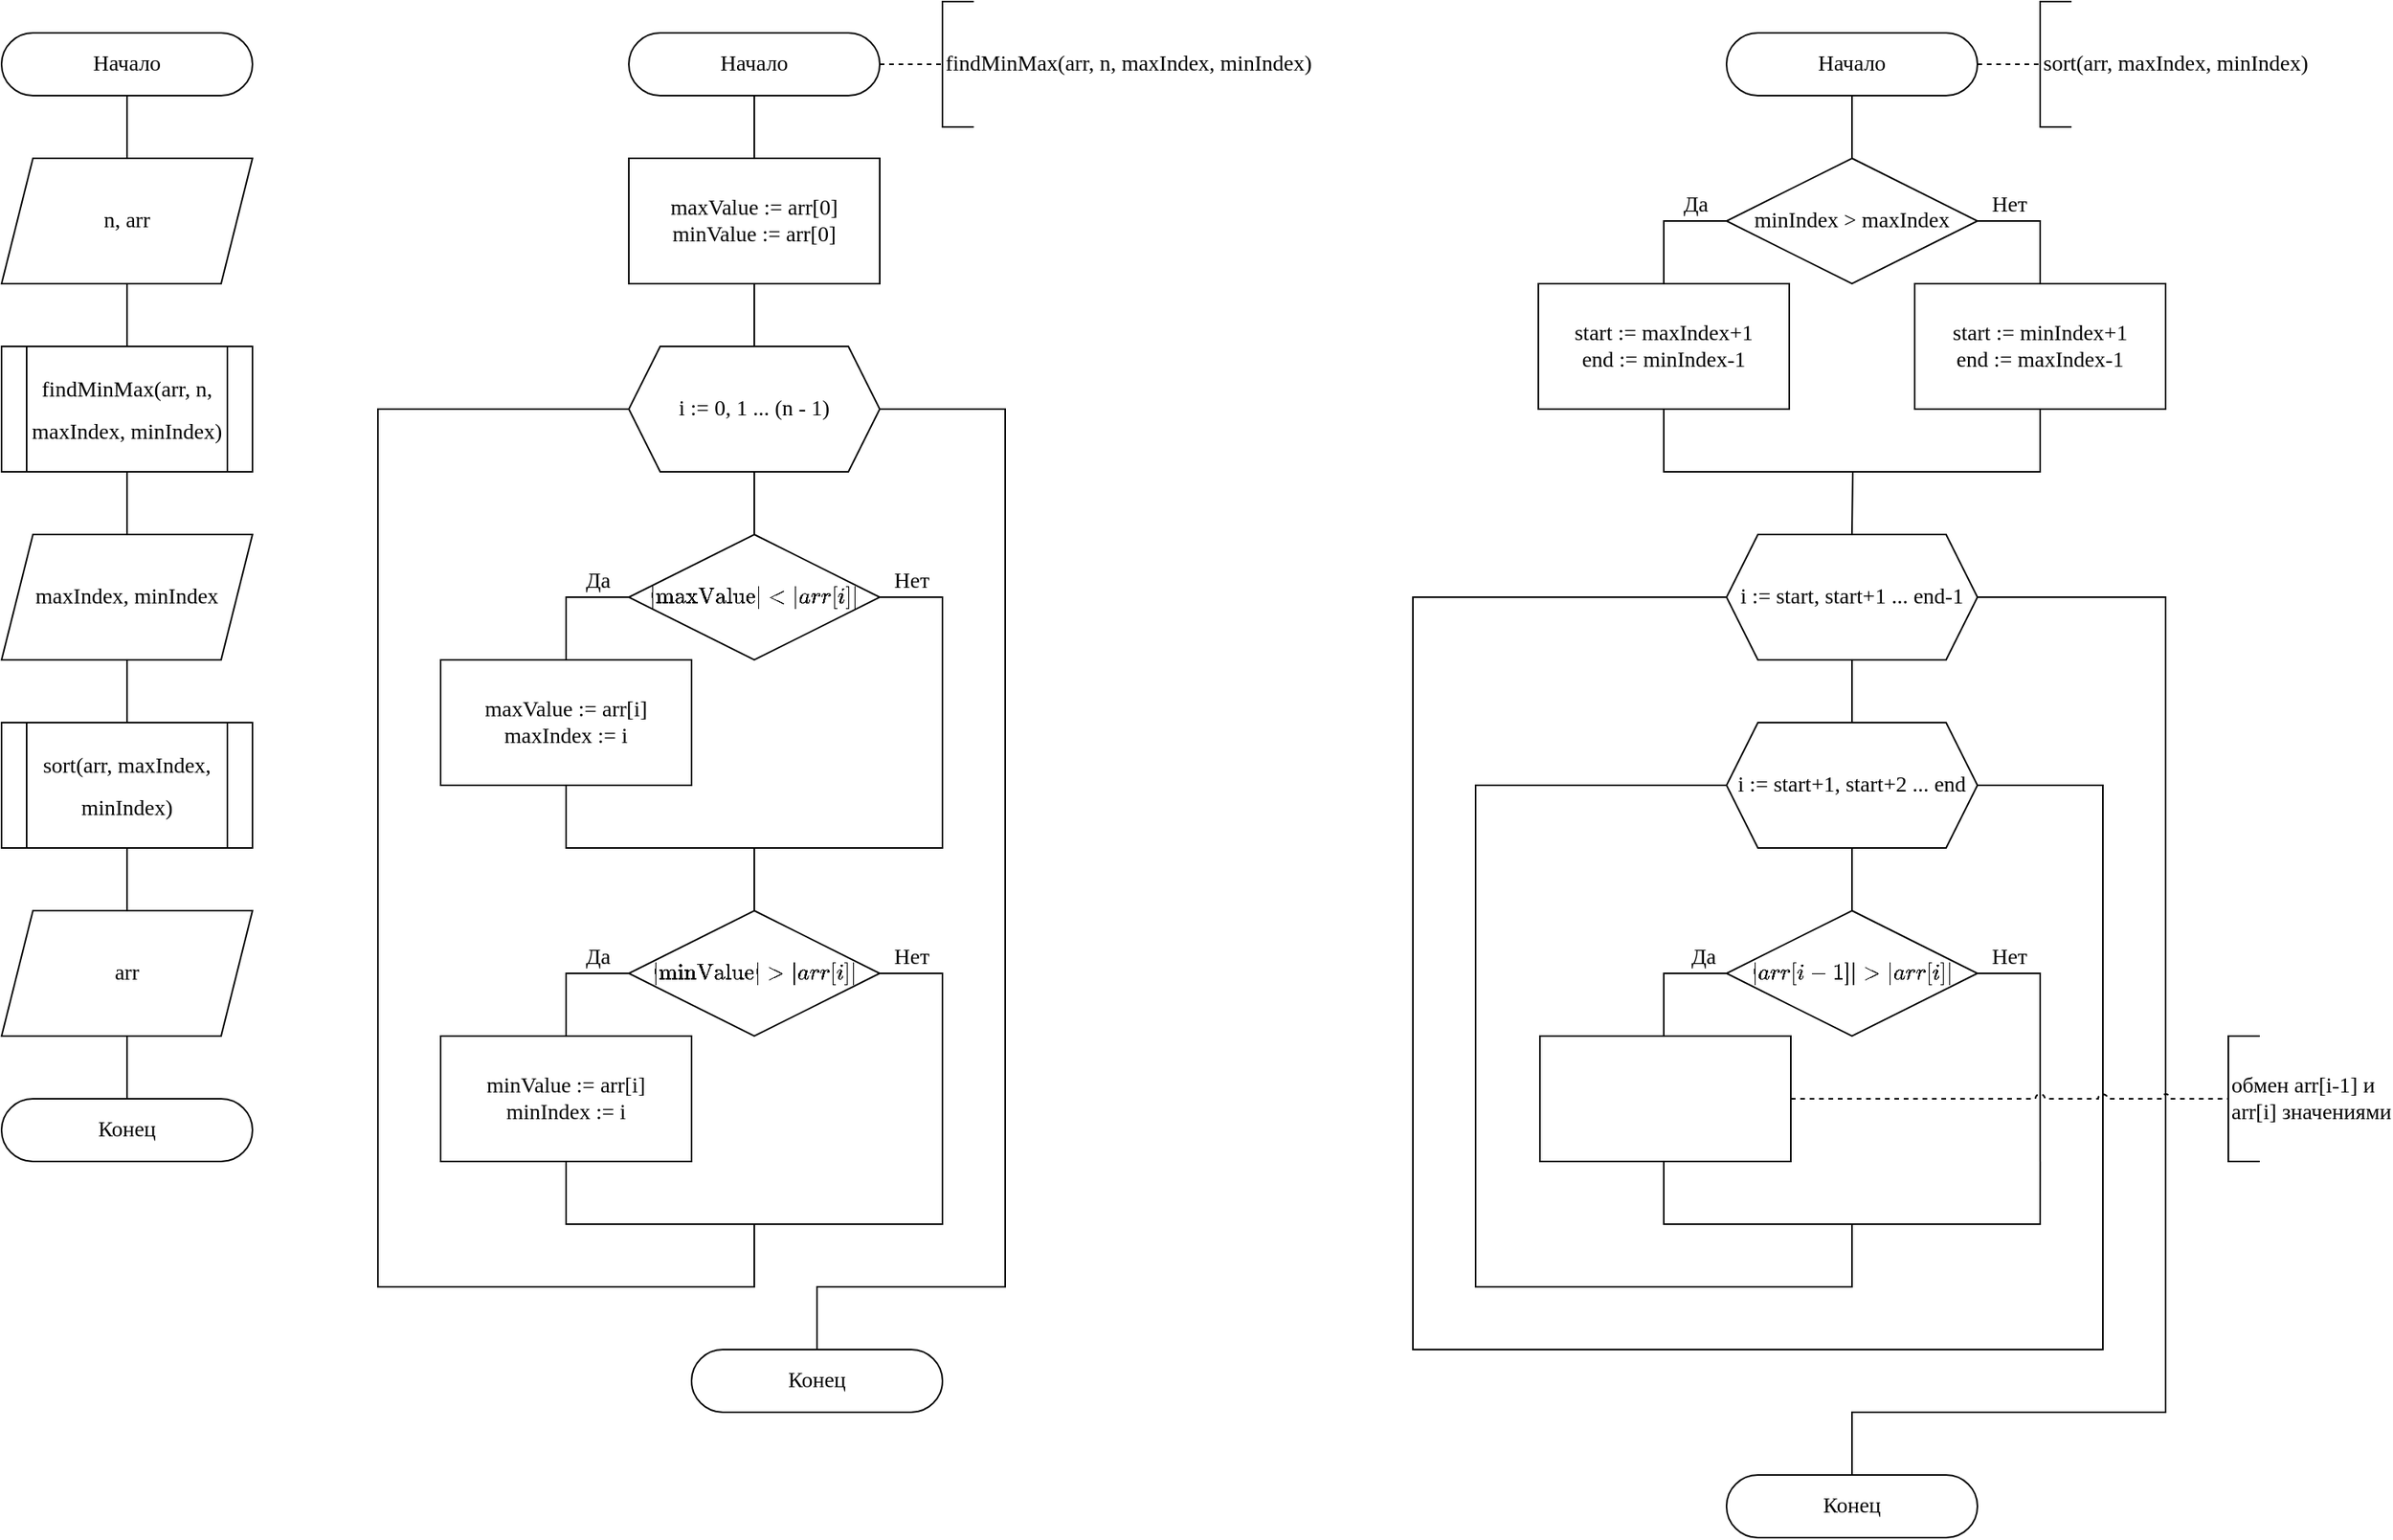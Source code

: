 <mxfile version="15.2.7" type="device" pages="3"><diagram id="9TFBPnZOub4kWLa5lHvy" name="Страница 1"><mxGraphModel dx="2172" dy="1612" grid="1" gridSize="10" guides="1" tooltips="1" connect="1" arrows="1" fold="1" page="1" pageScale="1" pageWidth="827" pageHeight="1169" math="1" shadow="0"><root><mxCell id="0"/><mxCell id="1" parent="0"/><mxCell id="6565xTjIvnK4mRChddTQ-1" style="edgeStyle=orthogonalEdgeStyle;rounded=0;orthogonalLoop=1;jettySize=auto;html=1;exitX=0.5;exitY=1;exitDx=0;exitDy=0;entryX=0.5;entryY=0;entryDx=0;entryDy=0;endArrow=none;endFill=0;fontFamily=Times New Roman;fontStyle=0;fontSize=14;" parent="1" source="6565xTjIvnK4mRChddTQ-2" target="6565xTjIvnK4mRChddTQ-4" edge="1"><mxGeometry relative="1" as="geometry"/></mxCell><mxCell id="6565xTjIvnK4mRChddTQ-2" value="Начало" style="rounded=1;whiteSpace=wrap;html=1;arcSize=50;fontFamily=Times New Roman;fontStyle=0;fontSize=14;" parent="1" vertex="1"><mxGeometry x="40" y="40" width="160" height="40" as="geometry"/></mxCell><mxCell id="6565xTjIvnK4mRChddTQ-38" value="" style="edgeStyle=orthogonalEdgeStyle;rounded=0;orthogonalLoop=1;jettySize=auto;html=1;endArrow=none;endFill=0;fontSize=14;fontStyle=0;fontFamily=Times New Roman;" parent="1" source="6565xTjIvnK4mRChddTQ-4" target="6565xTjIvnK4mRChddTQ-37" edge="1"><mxGeometry relative="1" as="geometry"/></mxCell><mxCell id="6565xTjIvnK4mRChddTQ-4" value="n, arr" style="shape=parallelogram;perimeter=parallelogramPerimeter;whiteSpace=wrap;html=1;fixedSize=1;fontFamily=Times New Roman;fontStyle=0;fontSize=14;" parent="1" vertex="1"><mxGeometry x="40" y="120" width="160" height="80" as="geometry"/></mxCell><mxCell id="6565xTjIvnK4mRChddTQ-40" value="" style="edgeStyle=orthogonalEdgeStyle;rounded=0;orthogonalLoop=1;jettySize=auto;html=1;endArrow=none;endFill=0;fontSize=14;fontStyle=0;fontFamily=Times New Roman;" parent="1" source="6565xTjIvnK4mRChddTQ-37" target="6565xTjIvnK4mRChddTQ-39" edge="1"><mxGeometry relative="1" as="geometry"/></mxCell><mxCell id="6565xTjIvnK4mRChddTQ-37" value="&lt;p style=&quot;line-height: 27px; font-size: 14px;&quot;&gt;&lt;font style=&quot;font-size: 14px;&quot;&gt;findMinMax(arr, n, maxIndex, minIndex)&lt;/font&gt;&lt;/p&gt;" style="shape=process;whiteSpace=wrap;html=1;backgroundOutline=1;fontSize=14;fontStyle=0;fontFamily=Times New Roman;" parent="1" vertex="1"><mxGeometry x="40" y="240" width="160" height="80" as="geometry"/></mxCell><mxCell id="6565xTjIvnK4mRChddTQ-42" value="" style="edgeStyle=orthogonalEdgeStyle;rounded=0;orthogonalLoop=1;jettySize=auto;html=1;endArrow=none;endFill=0;fontSize=14;fontStyle=0;fontFamily=Times New Roman;" parent="1" source="6565xTjIvnK4mRChddTQ-39" target="6565xTjIvnK4mRChddTQ-41" edge="1"><mxGeometry relative="1" as="geometry"/></mxCell><mxCell id="6565xTjIvnK4mRChddTQ-39" value="maxIndex, minIndex" style="shape=parallelogram;perimeter=parallelogramPerimeter;whiteSpace=wrap;html=1;fixedSize=1;fontFamily=Times New Roman;fontStyle=0;fontSize=14;" parent="1" vertex="1"><mxGeometry x="40" y="360" width="160" height="80" as="geometry"/></mxCell><mxCell id="6565xTjIvnK4mRChddTQ-44" value="" style="edgeStyle=orthogonalEdgeStyle;rounded=0;orthogonalLoop=1;jettySize=auto;html=1;endArrow=none;endFill=0;fontSize=14;fontStyle=0;fontFamily=Times New Roman;" parent="1" source="6565xTjIvnK4mRChddTQ-41" target="6565xTjIvnK4mRChddTQ-43" edge="1"><mxGeometry relative="1" as="geometry"/></mxCell><mxCell id="6565xTjIvnK4mRChddTQ-41" value="&lt;p style=&quot;line-height: 27px; font-size: 14px;&quot;&gt;&lt;font style=&quot;font-size: 14px;&quot;&gt;sort(arr, maxIndex, minIndex)&lt;/font&gt;&lt;/p&gt;" style="shape=process;whiteSpace=wrap;html=1;backgroundOutline=1;fontSize=14;fontStyle=0;fontFamily=Times New Roman;" parent="1" vertex="1"><mxGeometry x="40" y="480" width="160" height="80" as="geometry"/></mxCell><mxCell id="6565xTjIvnK4mRChddTQ-46" value="" style="edgeStyle=orthogonalEdgeStyle;rounded=0;orthogonalLoop=1;jettySize=auto;html=1;fontSize=14;endArrow=none;endFill=0;fontStyle=0;fontFamily=Times New Roman;" parent="1" source="6565xTjIvnK4mRChddTQ-43" target="6565xTjIvnK4mRChddTQ-45" edge="1"><mxGeometry relative="1" as="geometry"/></mxCell><mxCell id="6565xTjIvnK4mRChddTQ-43" value="arr" style="shape=parallelogram;perimeter=parallelogramPerimeter;whiteSpace=wrap;html=1;fixedSize=1;fontFamily=Times New Roman;fontStyle=0;fontSize=14;" parent="1" vertex="1"><mxGeometry x="40" y="600" width="160" height="80" as="geometry"/></mxCell><mxCell id="6565xTjIvnK4mRChddTQ-45" value="Конец" style="rounded=1;whiteSpace=wrap;html=1;arcSize=50;fontFamily=Times New Roman;fontStyle=0;fontSize=14;" parent="1" vertex="1"><mxGeometry x="40" y="720" width="160" height="40" as="geometry"/></mxCell><mxCell id="6565xTjIvnK4mRChddTQ-50" value="" style="edgeStyle=orthogonalEdgeStyle;rounded=0;orthogonalLoop=1;jettySize=auto;html=1;fontSize=14;endArrow=none;endFill=0;fontStyle=0;fontFamily=Times New Roman;" parent="1" source="6565xTjIvnK4mRChddTQ-47" target="6565xTjIvnK4mRChddTQ-49" edge="1"><mxGeometry relative="1" as="geometry"/></mxCell><mxCell id="6565xTjIvnK4mRChddTQ-66" value="" style="edgeStyle=orthogonalEdgeStyle;rounded=0;orthogonalLoop=1;jettySize=auto;html=1;fontFamily=Times New Roman;fontSize=14;endArrow=none;endFill=0;dashed=1;" parent="1" source="6565xTjIvnK4mRChddTQ-47" target="6565xTjIvnK4mRChddTQ-48" edge="1"><mxGeometry relative="1" as="geometry"/></mxCell><mxCell id="6565xTjIvnK4mRChddTQ-47" value="Начало" style="rounded=1;whiteSpace=wrap;html=1;arcSize=50;fontFamily=Times New Roman;fontStyle=0;fontSize=14;" parent="1" vertex="1"><mxGeometry x="440" y="40" width="160" height="40" as="geometry"/></mxCell><mxCell id="6565xTjIvnK4mRChddTQ-48" value="&lt;span style=&quot;text-align: center;&quot;&gt;findMinMax(arr, n, maxIndex, minIndex)&lt;/span&gt;" style="strokeWidth=1;html=1;shape=mxgraph.flowchart.annotation_1;align=left;pointerEvents=1;fontSize=14;fontStyle=0;fontFamily=Times New Roman;" parent="1" vertex="1"><mxGeometry x="640" y="20" width="20" height="80" as="geometry"/></mxCell><mxCell id="6565xTjIvnK4mRChddTQ-52" value="" style="edgeStyle=orthogonalEdgeStyle;rounded=0;orthogonalLoop=1;jettySize=auto;html=1;fontSize=14;endArrow=none;endFill=0;fontStyle=0;fontFamily=Times New Roman;" parent="1" source="6565xTjIvnK4mRChddTQ-49" target="6565xTjIvnK4mRChddTQ-51" edge="1"><mxGeometry relative="1" as="geometry"/></mxCell><mxCell id="6565xTjIvnK4mRChddTQ-49" value="maxValue := arr[0]&lt;br&gt;minValue := arr[0]" style="rounded=0;whiteSpace=wrap;html=1;fontSize=14;fontFamily=Times New Roman;fontStyle=0" parent="1" vertex="1"><mxGeometry x="440" y="120" width="160" height="80" as="geometry"/></mxCell><mxCell id="6565xTjIvnK4mRChddTQ-54" value="" style="edgeStyle=orthogonalEdgeStyle;rounded=0;orthogonalLoop=1;jettySize=auto;html=1;fontFamily=Times New Roman;fontSize=14;endArrow=none;endFill=0;fontStyle=0" parent="1" source="6565xTjIvnK4mRChddTQ-51" target="6565xTjIvnK4mRChddTQ-53" edge="1"><mxGeometry relative="1" as="geometry"/></mxCell><mxCell id="6565xTjIvnK4mRChddTQ-79" style="edgeStyle=orthogonalEdgeStyle;rounded=0;orthogonalLoop=1;jettySize=auto;html=1;fontFamily=Times New Roman;fontSize=14;endArrow=none;endFill=0;entryX=0.5;entryY=0;entryDx=0;entryDy=0;" parent="1" source="6565xTjIvnK4mRChddTQ-51" target="6565xTjIvnK4mRChddTQ-64" edge="1"><mxGeometry relative="1" as="geometry"><mxPoint x="600" y="840" as="targetPoint"/><Array as="points"><mxPoint x="680" y="280"/><mxPoint x="680" y="840"/><mxPoint x="560" y="840"/><mxPoint x="560" y="880"/></Array></mxGeometry></mxCell><mxCell id="6565xTjIvnK4mRChddTQ-51" value="i := 0, 1 ... (n - 1)" style="shape=hexagon;perimeter=hexagonPerimeter2;whiteSpace=wrap;html=1;fixedSize=1;size=20;fontFamily=Times New Roman;fontStyle=0;fontSize=14;" parent="1" vertex="1"><mxGeometry x="440" y="240" width="160" height="80" as="geometry"/></mxCell><mxCell id="6565xTjIvnK4mRChddTQ-55" style="edgeStyle=orthogonalEdgeStyle;rounded=0;orthogonalLoop=1;jettySize=auto;html=1;fontFamily=Times New Roman;fontSize=14;endArrow=none;endFill=0;fontStyle=0" parent="1" source="6565xTjIvnK4mRChddTQ-53" edge="1"><mxGeometry relative="1" as="geometry"><mxPoint x="640" y="440" as="targetPoint"/><Array as="points"><mxPoint x="640" y="400"/></Array></mxGeometry></mxCell><mxCell id="6565xTjIvnK4mRChddTQ-57" style="edgeStyle=orthogonalEdgeStyle;rounded=0;orthogonalLoop=1;jettySize=auto;html=1;fontFamily=Times New Roman;fontSize=14;endArrow=none;endFill=0;fontStyle=0" parent="1" source="6565xTjIvnK4mRChddTQ-53" edge="1"><mxGeometry relative="1" as="geometry"><mxPoint x="520" y="560" as="targetPoint"/><Array as="points"><mxPoint x="400" y="400"/><mxPoint x="400" y="560"/></Array></mxGeometry></mxCell><mxCell id="6565xTjIvnK4mRChddTQ-53" value="`abs(&quot;maxValue&quot;)&amp;lt;abs(arr[i])`" style="rhombus;whiteSpace=wrap;html=1;fontSize=14;fontFamily=Times New Roman;fontStyle=0" parent="1" vertex="1"><mxGeometry x="440" y="360" width="160" height="80" as="geometry"/></mxCell><mxCell id="6565xTjIvnK4mRChddTQ-58" style="edgeStyle=orthogonalEdgeStyle;rounded=0;orthogonalLoop=1;jettySize=auto;html=1;fontFamily=Times New Roman;fontSize=14;endArrow=none;endFill=0;fontStyle=0" parent="1" edge="1"><mxGeometry relative="1" as="geometry"><mxPoint x="520" y="600" as="targetPoint"/><mxPoint x="640" y="440" as="sourcePoint"/><Array as="points"><mxPoint x="640" y="560"/><mxPoint x="520" y="560"/></Array></mxGeometry></mxCell><mxCell id="6565xTjIvnK4mRChddTQ-56" value="maxValue := arr[i]&lt;br&gt;maxIndex := i" style="rounded=0;whiteSpace=wrap;html=1;fontSize=14;fontFamily=Times New Roman;fontStyle=0" parent="1" vertex="1"><mxGeometry x="320" y="440" width="160" height="80" as="geometry"/></mxCell><mxCell id="6565xTjIvnK4mRChddTQ-61" style="edgeStyle=orthogonalEdgeStyle;rounded=0;orthogonalLoop=1;jettySize=auto;html=1;fontFamily=Times New Roman;fontSize=14;endArrow=none;endFill=0;exitX=1;exitY=0.5;exitDx=0;exitDy=0;fontStyle=0" parent="1" source="6565xTjIvnK4mRChddTQ-59" edge="1"><mxGeometry relative="1" as="geometry"><mxPoint x="640" y="770" as="targetPoint"/><Array as="points"><mxPoint x="640" y="640"/><mxPoint x="640" y="770"/></Array></mxGeometry></mxCell><mxCell id="6565xTjIvnK4mRChddTQ-62" style="edgeStyle=orthogonalEdgeStyle;rounded=0;orthogonalLoop=1;jettySize=auto;html=1;fontFamily=Times New Roman;fontSize=14;endArrow=none;endFill=0;fontStyle=0" parent="1" source="6565xTjIvnK4mRChddTQ-59" edge="1"><mxGeometry relative="1" as="geometry"><mxPoint x="440" y="280" as="targetPoint"/><Array as="points"><mxPoint x="400" y="640"/><mxPoint x="400" y="800"/><mxPoint x="520" y="800"/><mxPoint x="520" y="840"/><mxPoint x="280" y="840"/><mxPoint x="280" y="280"/></Array></mxGeometry></mxCell><mxCell id="6565xTjIvnK4mRChddTQ-59" value="`abs(&quot;minValue&quot;)&amp;gt;abs(arr[i])`" style="rhombus;whiteSpace=wrap;html=1;fontSize=14;fontFamily=Times New Roman;fontStyle=0" parent="1" vertex="1"><mxGeometry x="440" y="600" width="160" height="80" as="geometry"/></mxCell><mxCell id="6565xTjIvnK4mRChddTQ-63" style="edgeStyle=orthogonalEdgeStyle;rounded=0;orthogonalLoop=1;jettySize=auto;html=1;fontFamily=Times New Roman;fontSize=14;endArrow=none;endFill=0;fontStyle=0" parent="1" edge="1"><mxGeometry relative="1" as="geometry"><mxPoint x="520" y="800" as="targetPoint"/><mxPoint x="640" y="760" as="sourcePoint"/><Array as="points"><mxPoint x="640" y="760"/><mxPoint x="640" y="800"/></Array></mxGeometry></mxCell><mxCell id="6565xTjIvnK4mRChddTQ-60" value="minValue := arr[i]&lt;br&gt;minIndex := i" style="rounded=0;whiteSpace=wrap;html=1;fontSize=14;fontFamily=Times New Roman;fontStyle=0" parent="1" vertex="1"><mxGeometry x="320" y="680" width="160" height="80" as="geometry"/></mxCell><mxCell id="6565xTjIvnK4mRChddTQ-64" value="Конец" style="rounded=1;whiteSpace=wrap;html=1;arcSize=50;fontFamily=Times New Roman;fontStyle=0;fontSize=14;" parent="1" vertex="1"><mxGeometry x="480" y="880" width="160" height="40" as="geometry"/></mxCell><mxCell id="6565xTjIvnK4mRChddTQ-68" value="" style="edgeStyle=orthogonalEdgeStyle;rounded=0;orthogonalLoop=1;jettySize=auto;html=1;fontFamily=Times New Roman;fontSize=14;endArrow=none;endFill=0;dashed=1;" parent="1" source="6565xTjIvnK4mRChddTQ-69" target="6565xTjIvnK4mRChddTQ-70" edge="1"><mxGeometry relative="1" as="geometry"/></mxCell><mxCell id="6565xTjIvnK4mRChddTQ-72" value="" style="edgeStyle=orthogonalEdgeStyle;rounded=0;orthogonalLoop=1;jettySize=auto;html=1;fontFamily=Times New Roman;fontSize=14;endArrow=none;endFill=0;" parent="1" source="6565xTjIvnK4mRChddTQ-69" target="6565xTjIvnK4mRChddTQ-71" edge="1"><mxGeometry relative="1" as="geometry"/></mxCell><mxCell id="6565xTjIvnK4mRChddTQ-69" value="Начало" style="rounded=1;whiteSpace=wrap;html=1;arcSize=50;fontFamily=Times New Roman;fontStyle=0;fontSize=14;" parent="1" vertex="1"><mxGeometry x="1140" y="40" width="160" height="40" as="geometry"/></mxCell><mxCell id="6565xTjIvnK4mRChddTQ-70" value="&lt;span style=&quot;text-align: center&quot;&gt;sort(arr, maxIndex, minIndex)&lt;/span&gt;" style="strokeWidth=1;html=1;shape=mxgraph.flowchart.annotation_1;align=left;pointerEvents=1;fontSize=14;fontStyle=0;fontFamily=Times New Roman;" parent="1" vertex="1"><mxGeometry x="1340" y="20" width="20" height="80" as="geometry"/></mxCell><mxCell id="6565xTjIvnK4mRChddTQ-73" style="edgeStyle=orthogonalEdgeStyle;rounded=0;orthogonalLoop=1;jettySize=auto;html=1;fontFamily=Times New Roman;fontSize=14;endArrow=none;endFill=0;" parent="1" source="6565xTjIvnK4mRChddTQ-71" edge="1"><mxGeometry relative="1" as="geometry"><mxPoint x="1340" y="200" as="targetPoint"/><Array as="points"><mxPoint x="1340" y="160"/></Array></mxGeometry></mxCell><mxCell id="6565xTjIvnK4mRChddTQ-74" style="edgeStyle=orthogonalEdgeStyle;rounded=0;orthogonalLoop=1;jettySize=auto;html=1;fontFamily=Times New Roman;fontSize=14;endArrow=none;endFill=0;" parent="1" source="6565xTjIvnK4mRChddTQ-71" edge="1"><mxGeometry relative="1" as="geometry"><mxPoint x="1100" y="200" as="targetPoint"/><Array as="points"><mxPoint x="1100" y="160"/></Array></mxGeometry></mxCell><mxCell id="6565xTjIvnK4mRChddTQ-71" value="minIndex &amp;gt; maxIndex" style="rhombus;whiteSpace=wrap;html=1;fontSize=14;fontFamily=Times New Roman;fontStyle=0" parent="1" vertex="1"><mxGeometry x="1140" y="120" width="160" height="80" as="geometry"/></mxCell><mxCell id="6565xTjIvnK4mRChddTQ-77" style="edgeStyle=orthogonalEdgeStyle;rounded=0;orthogonalLoop=1;jettySize=auto;html=1;fontFamily=Times New Roman;fontSize=14;endArrow=none;endFill=0;exitX=0.5;exitY=1;exitDx=0;exitDy=0;" parent="1" source="6565xTjIvnK4mRChddTQ-75" edge="1"><mxGeometry relative="1" as="geometry"><mxPoint x="1220" y="360" as="targetPoint"/></mxGeometry></mxCell><mxCell id="6565xTjIvnK4mRChddTQ-75" value="&lt;span&gt;start := maxIndex+1&lt;/span&gt;&lt;br&gt;&lt;span&gt;end := minIndex-1&lt;/span&gt;" style="rounded=0;whiteSpace=wrap;html=1;fontFamily=Times New Roman;fontSize=14;strokeWidth=1;" parent="1" vertex="1"><mxGeometry x="1020" y="200" width="160" height="80" as="geometry"/></mxCell><mxCell id="6565xTjIvnK4mRChddTQ-78" style="edgeStyle=orthogonalEdgeStyle;rounded=0;orthogonalLoop=1;jettySize=auto;html=1;fontFamily=Times New Roman;fontSize=14;endArrow=none;endFill=0;" parent="1" source="6565xTjIvnK4mRChddTQ-76" edge="1"><mxGeometry relative="1" as="geometry"><mxPoint x="1220" y="320" as="targetPoint"/><Array as="points"><mxPoint x="1340" y="320"/></Array></mxGeometry></mxCell><mxCell id="6565xTjIvnK4mRChddTQ-76" value="&lt;span style=&quot;font-family: &amp;#34;times new roman&amp;#34;&quot;&gt;start := minIndex+1&lt;/span&gt;&lt;br style=&quot;font-family: &amp;#34;times new roman&amp;#34;&quot;&gt;&lt;span style=&quot;font-family: &amp;#34;times new roman&amp;#34;&quot;&gt;end := maxIndex-1&lt;/span&gt;&lt;span&gt;&lt;br&gt;&lt;/span&gt;" style="rounded=0;whiteSpace=wrap;html=1;fontFamily=Times New Roman;fontSize=14;strokeWidth=1;" parent="1" vertex="1"><mxGeometry x="1260" y="200" width="160" height="80" as="geometry"/></mxCell><mxCell id="6565xTjIvnK4mRChddTQ-82" value="" style="edgeStyle=orthogonalEdgeStyle;rounded=0;orthogonalLoop=1;jettySize=auto;html=1;fontFamily=Times New Roman;fontSize=14;endArrow=none;endFill=0;" parent="1" source="6565xTjIvnK4mRChddTQ-80" edge="1"><mxGeometry relative="1" as="geometry"><mxPoint x="1220" y="480" as="targetPoint"/></mxGeometry></mxCell><mxCell id="6565xTjIvnK4mRChddTQ-91" style="edgeStyle=orthogonalEdgeStyle;rounded=0;orthogonalLoop=1;jettySize=auto;html=1;fontFamily=Times New Roman;fontSize=14;endArrow=none;endFill=0;" parent="1" source="6565xTjIvnK4mRChddTQ-80" edge="1"><mxGeometry relative="1" as="geometry"><mxPoint x="1220" y="960" as="targetPoint"/><Array as="points"><mxPoint x="1420" y="400"/><mxPoint x="1420" y="920"/><mxPoint x="1220" y="920"/></Array></mxGeometry></mxCell><mxCell id="6565xTjIvnK4mRChddTQ-80" value="i := start, start+1 ... end-1" style="shape=hexagon;perimeter=hexagonPerimeter2;whiteSpace=wrap;html=1;fixedSize=1;size=20;fontFamily=Times New Roman;fontStyle=0;fontSize=14;" parent="1" vertex="1"><mxGeometry x="1140" y="360" width="160" height="80" as="geometry"/></mxCell><mxCell id="6565xTjIvnK4mRChddTQ-85" value="" style="edgeStyle=orthogonalEdgeStyle;rounded=0;orthogonalLoop=1;jettySize=auto;html=1;fontFamily=Times New Roman;fontSize=14;endArrow=none;endFill=0;" parent="1" source="6565xTjIvnK4mRChddTQ-83" target="6565xTjIvnK4mRChddTQ-84" edge="1"><mxGeometry relative="1" as="geometry"/></mxCell><mxCell id="6565xTjIvnK4mRChddTQ-90" style="edgeStyle=orthogonalEdgeStyle;rounded=0;orthogonalLoop=1;jettySize=auto;html=1;fontFamily=Times New Roman;fontSize=14;endArrow=none;endFill=0;entryX=0;entryY=0.5;entryDx=0;entryDy=0;" parent="1" source="6565xTjIvnK4mRChddTQ-83" target="6565xTjIvnK4mRChddTQ-80" edge="1"><mxGeometry relative="1" as="geometry"><mxPoint x="1020" y="400" as="targetPoint"/><Array as="points"><mxPoint x="1380" y="520"/><mxPoint x="1380" y="880"/><mxPoint x="940" y="880"/><mxPoint x="940" y="400"/></Array></mxGeometry></mxCell><mxCell id="6565xTjIvnK4mRChddTQ-83" value="i := start+1, start+2 ... end" style="shape=hexagon;perimeter=hexagonPerimeter2;whiteSpace=wrap;html=1;fixedSize=1;size=20;fontFamily=Times New Roman;fontStyle=0;fontSize=14;" parent="1" vertex="1"><mxGeometry x="1140" y="480" width="160" height="80" as="geometry"/></mxCell><mxCell id="6565xTjIvnK4mRChddTQ-86" style="edgeStyle=orthogonalEdgeStyle;rounded=0;orthogonalLoop=1;jettySize=auto;html=1;fontFamily=Times New Roman;fontSize=14;endArrow=none;endFill=0;" parent="1" source="6565xTjIvnK4mRChddTQ-84" edge="1"><mxGeometry relative="1" as="geometry"><mxPoint x="1340" y="760" as="targetPoint"/><Array as="points"><mxPoint x="1340" y="640"/></Array></mxGeometry></mxCell><mxCell id="6565xTjIvnK4mRChddTQ-88" style="edgeStyle=orthogonalEdgeStyle;rounded=0;orthogonalLoop=1;jettySize=auto;html=1;fontFamily=Times New Roman;fontSize=14;endArrow=none;endFill=0;entryX=0;entryY=0.5;entryDx=0;entryDy=0;" parent="1" source="6565xTjIvnK4mRChddTQ-84" target="6565xTjIvnK4mRChddTQ-83" edge="1"><mxGeometry relative="1" as="geometry"><mxPoint x="1060" y="820" as="targetPoint"/><Array as="points"><mxPoint x="1100" y="640"/><mxPoint x="1100" y="800"/><mxPoint x="1220" y="800"/><mxPoint x="1220" y="840"/><mxPoint x="980" y="840"/><mxPoint x="980" y="520"/></Array></mxGeometry></mxCell><mxCell id="6565xTjIvnK4mRChddTQ-84" value="`abs(arr[i-1])&amp;gt;abs(arr[i])`" style="rhombus;whiteSpace=wrap;html=1;fontFamily=Times New Roman;fontSize=14;fontStyle=0;" parent="1" vertex="1"><mxGeometry x="1140" y="600" width="160" height="80" as="geometry"/></mxCell><mxCell id="6565xTjIvnK4mRChddTQ-89" style="edgeStyle=orthogonalEdgeStyle;rounded=0;orthogonalLoop=1;jettySize=auto;html=1;fontFamily=Times New Roman;fontSize=14;endArrow=none;endFill=0;" parent="1" edge="1"><mxGeometry relative="1" as="geometry"><mxPoint x="1220" y="800" as="targetPoint"/><mxPoint x="1340.034" y="760" as="sourcePoint"/><Array as="points"><mxPoint x="1340" y="800"/></Array></mxGeometry></mxCell><mxCell id="6565xTjIvnK4mRChddTQ-93" value="Конец" style="rounded=1;whiteSpace=wrap;html=1;arcSize=50;fontFamily=Times New Roman;fontStyle=0;fontSize=14;" parent="1" vertex="1"><mxGeometry x="1140" y="960" width="160" height="40" as="geometry"/></mxCell><mxCell id="D0YjtEdgulKs0dEiOiWJ-1" style="edgeStyle=orthogonalEdgeStyle;rounded=0;orthogonalLoop=1;jettySize=auto;html=1;fontFamily=Times New Roman;fontSize=14;endArrow=none;endFill=0;dashed=1;jumpStyle=arc;jumpSize=6;" parent="1" source="6565xTjIvnK4mRChddTQ-106" edge="1"><mxGeometry relative="1" as="geometry"><mxPoint x="1460" y="720" as="targetPoint"/></mxGeometry></mxCell><mxCell id="6565xTjIvnK4mRChddTQ-106" value="" style="rounded=0;whiteSpace=wrap;html=1;fontFamily=Times New Roman;fontSize=14;strokeWidth=1;" parent="1" vertex="1"><mxGeometry x="1021" y="680" width="160" height="80" as="geometry"/></mxCell><mxCell id="6565xTjIvnK4mRChddTQ-107" value="Нет" style="text;html=1;align=center;verticalAlign=middle;resizable=0;points=[];autosize=1;strokeColor=none;fillColor=none;fontSize=14;fontFamily=Times New Roman;" parent="1" vertex="1"><mxGeometry x="1300" y="620" width="40" height="20" as="geometry"/></mxCell><mxCell id="6565xTjIvnK4mRChddTQ-108" value="Нет" style="text;html=1;align=center;verticalAlign=middle;resizable=0;points=[];autosize=1;strokeColor=none;fillColor=none;fontSize=14;fontFamily=Times New Roman;" parent="1" vertex="1"><mxGeometry x="1300" y="140" width="40" height="20" as="geometry"/></mxCell><mxCell id="6565xTjIvnK4mRChddTQ-109" value="Нет" style="text;html=1;align=center;verticalAlign=middle;resizable=0;points=[];autosize=1;strokeColor=none;fillColor=none;fontSize=14;fontFamily=Times New Roman;" parent="1" vertex="1"><mxGeometry x="600" y="380" width="40" height="20" as="geometry"/></mxCell><mxCell id="6565xTjIvnK4mRChddTQ-110" value="Нет" style="text;html=1;align=center;verticalAlign=middle;resizable=0;points=[];autosize=1;strokeColor=none;fillColor=none;fontSize=14;fontFamily=Times New Roman;" parent="1" vertex="1"><mxGeometry x="600" y="620" width="40" height="20" as="geometry"/></mxCell><mxCell id="6565xTjIvnK4mRChddTQ-111" value="Да" style="text;html=1;align=center;verticalAlign=middle;resizable=0;points=[];autosize=1;strokeColor=none;fillColor=none;fontSize=14;fontFamily=Times New Roman;" parent="1" vertex="1"><mxGeometry x="405" y="620" width="30" height="20" as="geometry"/></mxCell><mxCell id="6565xTjIvnK4mRChddTQ-112" value="Да" style="text;html=1;align=center;verticalAlign=middle;resizable=0;points=[];autosize=1;strokeColor=none;fillColor=none;fontSize=14;fontFamily=Times New Roman;" parent="1" vertex="1"><mxGeometry x="405" y="380" width="30" height="20" as="geometry"/></mxCell><mxCell id="6565xTjIvnK4mRChddTQ-113" value="Да" style="text;html=1;align=center;verticalAlign=middle;resizable=0;points=[];autosize=1;strokeColor=none;fillColor=none;fontSize=14;fontFamily=Times New Roman;" parent="1" vertex="1"><mxGeometry x="1110" y="620" width="30" height="20" as="geometry"/></mxCell><mxCell id="6565xTjIvnK4mRChddTQ-115" value="Да" style="text;html=1;align=center;verticalAlign=middle;resizable=0;points=[];autosize=1;strokeColor=none;fillColor=none;fontSize=14;fontFamily=Times New Roman;" parent="1" vertex="1"><mxGeometry x="1105" y="140" width="30" height="20" as="geometry"/></mxCell><mxCell id="D0YjtEdgulKs0dEiOiWJ-2" value="&lt;span style=&quot;font-family: &amp;#34;times new roman&amp;#34; ; text-align: center&quot;&gt;обмен arr[i-1] и&lt;br&gt;arr[i] значениями&lt;/span&gt;" style="strokeWidth=1;html=1;shape=mxgraph.flowchart.annotation_1;align=left;pointerEvents=1;fontSize=14;fontStyle=0;fontFamily=Times New Roman;" parent="1" vertex="1"><mxGeometry x="1460" y="680" width="20" height="80" as="geometry"/></mxCell></root></mxGraphModel></diagram><diagram id="c9QONogg7eoOKEwbiaK9" name="Страница 2"><mxGraphModel dx="1422" dy="822" grid="1" gridSize="10" guides="1" tooltips="1" connect="1" arrows="1" fold="1" page="1" pageScale="1" pageWidth="827" pageHeight="1169" math="1" shadow="0"><root><mxCell id="pauAc9wnc2SnJlS6_Fmr-0"/><mxCell id="pauAc9wnc2SnJlS6_Fmr-1" parent="pauAc9wnc2SnJlS6_Fmr-0"/><mxCell id="reFNiWnXtqfBwGlCMoIg-0" style="edgeStyle=orthogonalEdgeStyle;rounded=0;orthogonalLoop=1;jettySize=auto;html=1;exitX=0.5;exitY=1;exitDx=0;exitDy=0;entryX=0.5;entryY=0;entryDx=0;entryDy=0;endArrow=none;endFill=0;fontFamily=Times New Roman;fontStyle=0;fontSize=14;" edge="1" parent="pauAc9wnc2SnJlS6_Fmr-1" source="reFNiWnXtqfBwGlCMoIg-1" target="reFNiWnXtqfBwGlCMoIg-3"><mxGeometry relative="1" as="geometry"/></mxCell><mxCell id="reFNiWnXtqfBwGlCMoIg-1" value="Начало" style="rounded=1;whiteSpace=wrap;html=1;arcSize=50;fontFamily=Times New Roman;fontStyle=0;fontSize=14;" vertex="1" parent="pauAc9wnc2SnJlS6_Fmr-1"><mxGeometry x="40" y="40" width="160" height="40" as="geometry"/></mxCell><mxCell id="reFNiWnXtqfBwGlCMoIg-2" value="" style="edgeStyle=orthogonalEdgeStyle;rounded=0;orthogonalLoop=1;jettySize=auto;html=1;endArrow=none;endFill=0;fontSize=14;fontStyle=0;fontFamily=Times New Roman;" edge="1" parent="pauAc9wnc2SnJlS6_Fmr-1" source="reFNiWnXtqfBwGlCMoIg-3" target="reFNiWnXtqfBwGlCMoIg-5"><mxGeometry relative="1" as="geometry"/></mxCell><mxCell id="reFNiWnXtqfBwGlCMoIg-3" value="n, m, arr" style="shape=parallelogram;perimeter=parallelogramPerimeter;whiteSpace=wrap;html=1;fixedSize=1;fontFamily=Times New Roman;fontStyle=0;fontSize=14;" vertex="1" parent="pauAc9wnc2SnJlS6_Fmr-1"><mxGeometry x="40" y="120" width="160" height="80" as="geometry"/></mxCell><mxCell id="reFNiWnXtqfBwGlCMoIg-4" value="" style="edgeStyle=orthogonalEdgeStyle;rounded=0;orthogonalLoop=1;jettySize=auto;html=1;endArrow=none;endFill=0;fontSize=14;fontStyle=0;fontFamily=Times New Roman;" edge="1" parent="pauAc9wnc2SnJlS6_Fmr-1" source="reFNiWnXtqfBwGlCMoIg-5"><mxGeometry relative="1" as="geometry"><mxPoint x="120" y="360" as="targetPoint"/></mxGeometry></mxCell><mxCell id="reFNiWnXtqfBwGlCMoIg-5" value="&lt;p style=&quot;line-height: 27px ; font-size: 14px&quot;&gt;&lt;font style=&quot;font-size: 14px&quot;&gt;shiftMatrix(arr, n, m)&lt;/font&gt;&lt;/p&gt;" style="shape=process;whiteSpace=wrap;html=1;backgroundOutline=1;fontSize=14;fontStyle=0;fontFamily=Times New Roman;" vertex="1" parent="pauAc9wnc2SnJlS6_Fmr-1"><mxGeometry x="40" y="240" width="160" height="80" as="geometry"/></mxCell><mxCell id="reFNiWnXtqfBwGlCMoIg-10" value="" style="edgeStyle=orthogonalEdgeStyle;rounded=0;orthogonalLoop=1;jettySize=auto;html=1;fontSize=14;endArrow=none;endFill=0;fontStyle=0;fontFamily=Times New Roman;" edge="1" parent="pauAc9wnc2SnJlS6_Fmr-1" source="reFNiWnXtqfBwGlCMoIg-11" target="reFNiWnXtqfBwGlCMoIg-12"><mxGeometry relative="1" as="geometry"/></mxCell><mxCell id="reFNiWnXtqfBwGlCMoIg-11" value="arr" style="shape=parallelogram;perimeter=parallelogramPerimeter;whiteSpace=wrap;html=1;fixedSize=1;fontFamily=Times New Roman;fontStyle=0;fontSize=14;" vertex="1" parent="pauAc9wnc2SnJlS6_Fmr-1"><mxGeometry x="40" y="360" width="160" height="80" as="geometry"/></mxCell><mxCell id="reFNiWnXtqfBwGlCMoIg-12" value="Конец" style="rounded=1;whiteSpace=wrap;html=1;arcSize=50;fontFamily=Times New Roman;fontStyle=0;fontSize=14;" vertex="1" parent="pauAc9wnc2SnJlS6_Fmr-1"><mxGeometry x="40" y="480" width="160" height="40" as="geometry"/></mxCell><mxCell id="kky5u_3wBdhVZh0ouQ9f-0" value="" style="edgeStyle=orthogonalEdgeStyle;rounded=0;orthogonalLoop=1;jettySize=auto;html=1;fontFamily=Times New Roman;fontSize=14;endArrow=none;endFill=0;dashed=1;" edge="1" parent="pauAc9wnc2SnJlS6_Fmr-1" source="kky5u_3wBdhVZh0ouQ9f-1" target="kky5u_3wBdhVZh0ouQ9f-2"><mxGeometry relative="1" as="geometry"/></mxCell><mxCell id="BVlRvThuld51lBIrL5u4-1" value="" style="edgeStyle=orthogonalEdgeStyle;rounded=0;orthogonalLoop=1;jettySize=auto;html=1;fontFamily=Times New Roman;fontSize=14;endArrow=none;endFill=0;" edge="1" parent="pauAc9wnc2SnJlS6_Fmr-1" source="kky5u_3wBdhVZh0ouQ9f-1" target="BVlRvThuld51lBIrL5u4-0"><mxGeometry relative="1" as="geometry"/></mxCell><mxCell id="kky5u_3wBdhVZh0ouQ9f-1" value="Начало" style="rounded=1;whiteSpace=wrap;html=1;arcSize=50;fontFamily=Times New Roman;fontStyle=0;fontSize=14;" vertex="1" parent="pauAc9wnc2SnJlS6_Fmr-1"><mxGeometry x="440" y="40" width="160" height="40" as="geometry"/></mxCell><mxCell id="kky5u_3wBdhVZh0ouQ9f-2" value="&lt;span style=&quot;text-align: center&quot;&gt;shiftMatrix(arr, n, m)&lt;/span&gt;" style="strokeWidth=1;html=1;shape=mxgraph.flowchart.annotation_1;align=left;pointerEvents=1;fontSize=14;fontStyle=0;fontFamily=Times New Roman;" vertex="1" parent="pauAc9wnc2SnJlS6_Fmr-1"><mxGeometry x="640" y="20" width="20" height="80" as="geometry"/></mxCell><mxCell id="BVlRvThuld51lBIrL5u4-3" value="" style="edgeStyle=orthogonalEdgeStyle;rounded=0;orthogonalLoop=1;jettySize=auto;html=1;fontFamily=Times New Roman;fontSize=14;endArrow=none;endFill=0;" edge="1" parent="pauAc9wnc2SnJlS6_Fmr-1" source="BVlRvThuld51lBIrL5u4-0"><mxGeometry relative="1" as="geometry"><mxPoint x="520" y="240" as="targetPoint"/></mxGeometry></mxCell><mxCell id="BVlRvThuld51lBIrL5u4-0" value="i := 0, 1 ... (n - 1)" style="shape=hexagon;perimeter=hexagonPerimeter2;whiteSpace=wrap;html=1;fixedSize=1;size=20;fontFamily=Times New Roman;fontStyle=0;fontSize=14;" vertex="1" parent="pauAc9wnc2SnJlS6_Fmr-1"><mxGeometry x="440" y="120" width="160" height="80" as="geometry"/></mxCell><mxCell id="BVlRvThuld51lBIrL5u4-6" value="" style="edgeStyle=orthogonalEdgeStyle;rounded=0;orthogonalLoop=1;jettySize=auto;html=1;fontFamily=Times New Roman;fontSize=14;endArrow=none;endFill=0;dashed=1;" edge="1" parent="pauAc9wnc2SnJlS6_Fmr-1" source="BVlRvThuld51lBIrL5u4-4" target="BVlRvThuld51lBIrL5u4-5"><mxGeometry relative="1" as="geometry"/></mxCell><mxCell id="BVlRvThuld51lBIrL5u4-11" value="" style="edgeStyle=orthogonalEdgeStyle;rounded=0;orthogonalLoop=1;jettySize=auto;html=1;fontFamily=Times New Roman;fontSize=14;endArrow=none;endFill=0;" edge="1" parent="pauAc9wnc2SnJlS6_Fmr-1" source="BVlRvThuld51lBIrL5u4-4" target="BVlRvThuld51lBIrL5u4-9"><mxGeometry relative="1" as="geometry"/></mxCell><mxCell id="BVlRvThuld51lBIrL5u4-4" value="&lt;p style=&quot;line-height: 27px ; font-size: 14px&quot;&gt;&lt;br&gt;&lt;/p&gt;" style="shape=process;whiteSpace=wrap;html=1;backgroundOutline=1;fontSize=14;fontStyle=0;fontFamily=Times New Roman;" vertex="1" parent="pauAc9wnc2SnJlS6_Fmr-1"><mxGeometry x="440" y="240" width="160" height="80" as="geometry"/></mxCell><mxCell id="BVlRvThuld51lBIrL5u4-5" value="&lt;span style=&quot;text-align: center&quot;&gt;max := findMaxInRow(arr, i, m)&lt;br&gt;shift := countElementsInRow(arr, i, m, max)&lt;br&gt;&lt;/span&gt;" style="strokeWidth=1;html=1;shape=mxgraph.flowchart.annotation_1;align=left;pointerEvents=1;fontSize=14;fontStyle=0;fontFamily=Times New Roman;" vertex="1" parent="pauAc9wnc2SnJlS6_Fmr-1"><mxGeometry x="640" y="240" width="20" height="80" as="geometry"/></mxCell><mxCell id="BVlRvThuld51lBIrL5u4-13" value="" style="edgeStyle=orthogonalEdgeStyle;rounded=0;orthogonalLoop=1;jettySize=auto;html=1;fontFamily=Times New Roman;fontSize=14;endArrow=none;endFill=0;" edge="1" parent="pauAc9wnc2SnJlS6_Fmr-1" source="BVlRvThuld51lBIrL5u4-9" target="BVlRvThuld51lBIrL5u4-12"><mxGeometry relative="1" as="geometry"/></mxCell><mxCell id="BVlRvThuld51lBIrL5u4-15" style="edgeStyle=orthogonalEdgeStyle;rounded=0;orthogonalLoop=1;jettySize=auto;html=1;fontFamily=Times New Roman;fontSize=14;endArrow=none;endFill=0;" edge="1" parent="pauAc9wnc2SnJlS6_Fmr-1" source="BVlRvThuld51lBIrL5u4-9"><mxGeometry relative="1" as="geometry"><mxPoint x="520" y="680" as="targetPoint"/><Array as="points"><mxPoint x="640" y="400"/><mxPoint x="640" y="640"/><mxPoint x="520" y="640"/></Array></mxGeometry></mxCell><mxCell id="BVlRvThuld51lBIrL5u4-9" value="x := 0, 1 ... (shift - 1)" style="shape=hexagon;perimeter=hexagonPerimeter2;whiteSpace=wrap;html=1;fixedSize=1;size=20;fontFamily=Times New Roman;fontStyle=0;fontSize=14;" vertex="1" parent="pauAc9wnc2SnJlS6_Fmr-1"><mxGeometry x="440" y="360" width="160" height="80" as="geometry"/></mxCell><mxCell id="BVlRvThuld51lBIrL5u4-14" style="edgeStyle=orthogonalEdgeStyle;rounded=0;orthogonalLoop=1;jettySize=auto;html=1;fontFamily=Times New Roman;fontSize=14;endArrow=none;endFill=0;entryX=0;entryY=0.5;entryDx=0;entryDy=0;" edge="1" parent="pauAc9wnc2SnJlS6_Fmr-1" source="BVlRvThuld51lBIrL5u4-12" target="BVlRvThuld51lBIrL5u4-9"><mxGeometry relative="1" as="geometry"><mxPoint x="400" y="570" as="targetPoint"/><Array as="points"><mxPoint x="520" y="600"/><mxPoint x="400" y="600"/><mxPoint x="400" y="400"/></Array></mxGeometry></mxCell><mxCell id="BVlRvThuld51lBIrL5u4-12" value="temp[x] := arr[i][m-x-1]" style="whiteSpace=wrap;html=1;fontFamily=Times New Roman;fontSize=14;fontStyle=0;" vertex="1" parent="pauAc9wnc2SnJlS6_Fmr-1"><mxGeometry x="440" y="480" width="160" height="80" as="geometry"/></mxCell><mxCell id="719WMR56TQyBNYyZtIxs-1" value="" style="edgeStyle=orthogonalEdgeStyle;rounded=0;orthogonalLoop=1;jettySize=auto;html=1;fontFamily=Times New Roman;fontSize=14;endArrow=none;endFill=0;" edge="1" parent="pauAc9wnc2SnJlS6_Fmr-1" source="BVlRvThuld51lBIrL5u4-16" target="719WMR56TQyBNYyZtIxs-0"><mxGeometry relative="1" as="geometry"/></mxCell><mxCell id="BVlRvThuld51lBIrL5u4-16" value="j := m-1, m-2 ... 0" style="shape=hexagon;perimeter=hexagonPerimeter2;whiteSpace=wrap;html=1;fixedSize=1;size=20;fontFamily=Times New Roman;fontStyle=0;fontSize=14;" vertex="1" parent="pauAc9wnc2SnJlS6_Fmr-1"><mxGeometry x="440" y="680" width="160" height="80" as="geometry"/></mxCell><mxCell id="719WMR56TQyBNYyZtIxs-2" style="edgeStyle=orthogonalEdgeStyle;rounded=0;orthogonalLoop=1;jettySize=auto;html=1;fontFamily=Times New Roman;fontSize=14;endArrow=none;endFill=0;" edge="1" parent="pauAc9wnc2SnJlS6_Fmr-1" source="719WMR56TQyBNYyZtIxs-0"><mxGeometry relative="1" as="geometry"><mxPoint x="400" y="880" as="targetPoint"/><Array as="points"><mxPoint x="400" y="840"/><mxPoint x="400" y="880"/></Array></mxGeometry></mxCell><mxCell id="719WMR56TQyBNYyZtIxs-4" style="edgeStyle=orthogonalEdgeStyle;rounded=0;orthogonalLoop=1;jettySize=auto;html=1;fontFamily=Times New Roman;fontSize=14;endArrow=none;endFill=0;" edge="1" parent="pauAc9wnc2SnJlS6_Fmr-1" source="719WMR56TQyBNYyZtIxs-0"><mxGeometry relative="1" as="geometry"><mxPoint x="640" y="880" as="targetPoint"/><Array as="points"><mxPoint x="640" y="840"/></Array></mxGeometry></mxCell><mxCell id="719WMR56TQyBNYyZtIxs-0" value="j &amp;lt; shift" style="rhombus;whiteSpace=wrap;html=1;fontSize=14;fontFamily=Times New Roman;fontStyle=0" vertex="1" parent="pauAc9wnc2SnJlS6_Fmr-1"><mxGeometry x="440" y="800" width="160" height="80" as="geometry"/></mxCell><mxCell id="719WMR56TQyBNYyZtIxs-3" value="Да" style="text;html=1;align=center;verticalAlign=middle;resizable=0;points=[];autosize=1;strokeColor=none;fillColor=none;fontSize=14;fontFamily=Times New Roman;" vertex="1" parent="pauAc9wnc2SnJlS6_Fmr-1"><mxGeometry x="405" y="820" width="30" height="20" as="geometry"/></mxCell><mxCell id="719WMR56TQyBNYyZtIxs-5" value="Нет" style="text;html=1;align=center;verticalAlign=middle;resizable=0;points=[];autosize=1;strokeColor=none;fillColor=none;fontSize=14;fontFamily=Times New Roman;" vertex="1" parent="pauAc9wnc2SnJlS6_Fmr-1"><mxGeometry x="600" y="820" width="40" height="20" as="geometry"/></mxCell><mxCell id="s6LaIA7l__jP3olTe_g9-0" style="edgeStyle=orthogonalEdgeStyle;rounded=0;orthogonalLoop=1;jettySize=auto;html=1;fontFamily=Times New Roman;fontSize=14;endArrow=none;endFill=0;exitX=0.5;exitY=1;exitDx=0;exitDy=0;" edge="1" parent="pauAc9wnc2SnJlS6_Fmr-1" source="719WMR56TQyBNYyZtIxs-6"><mxGeometry relative="1" as="geometry"><mxPoint x="520" y="1040" as="targetPoint"/></mxGeometry></mxCell><mxCell id="719WMR56TQyBNYyZtIxs-6" value="arr[i][j] := temp[j]" style="whiteSpace=wrap;html=1;fontFamily=Times New Roman;fontSize=14;fontStyle=0;" vertex="1" parent="pauAc9wnc2SnJlS6_Fmr-1"><mxGeometry x="320" y="880" width="160" height="80" as="geometry"/></mxCell><mxCell id="s6LaIA7l__jP3olTe_g9-1" style="edgeStyle=orthogonalEdgeStyle;rounded=0;orthogonalLoop=1;jettySize=auto;html=1;fontFamily=Times New Roman;fontSize=14;endArrow=none;endFill=0;" edge="1" parent="pauAc9wnc2SnJlS6_Fmr-1" source="719WMR56TQyBNYyZtIxs-7"><mxGeometry relative="1" as="geometry"><mxPoint x="520" y="1000" as="targetPoint"/><Array as="points"><mxPoint x="640" y="1000"/><mxPoint x="610" y="1000"/></Array></mxGeometry></mxCell><mxCell id="719WMR56TQyBNYyZtIxs-7" value="arr[i][j] := arr[i][j-shift]" style="whiteSpace=wrap;html=1;fontFamily=Times New Roman;fontSize=14;fontStyle=0;" vertex="1" parent="pauAc9wnc2SnJlS6_Fmr-1"><mxGeometry x="560" y="880" width="160" height="80" as="geometry"/></mxCell><mxCell id="s6LaIA7l__jP3olTe_g9-3" value="Конец" style="rounded=1;whiteSpace=wrap;html=1;arcSize=50;fontFamily=Times New Roman;fontStyle=0;fontSize=14;" vertex="1" parent="pauAc9wnc2SnJlS6_Fmr-1"><mxGeometry x="440" y="1040" width="160" height="40" as="geometry"/></mxCell><mxCell id="aw872-U8rBIWI-IlfTVs-0" value="" style="edgeStyle=orthogonalEdgeStyle;rounded=0;orthogonalLoop=1;jettySize=auto;html=1;fontFamily=Times New Roman;fontSize=14;endArrow=none;endFill=0;dashed=1;" edge="1" parent="pauAc9wnc2SnJlS6_Fmr-1" source="aw872-U8rBIWI-IlfTVs-1" target="aw872-U8rBIWI-IlfTVs-2"><mxGeometry relative="1" as="geometry"/></mxCell><mxCell id="aw872-U8rBIWI-IlfTVs-6" value="" style="edgeStyle=orthogonalEdgeStyle;rounded=0;orthogonalLoop=1;jettySize=auto;html=1;fontFamily=Times New Roman;fontSize=14;endArrow=none;endFill=0;" edge="1" parent="pauAc9wnc2SnJlS6_Fmr-1" source="aw872-U8rBIWI-IlfTVs-1" target="aw872-U8rBIWI-IlfTVs-5"><mxGeometry relative="1" as="geometry"/></mxCell><mxCell id="aw872-U8rBIWI-IlfTVs-1" value="Начало" style="rounded=1;whiteSpace=wrap;html=1;arcSize=50;fontFamily=Times New Roman;fontStyle=0;fontSize=14;" vertex="1" parent="pauAc9wnc2SnJlS6_Fmr-1"><mxGeometry x="1080" y="40" width="160" height="40" as="geometry"/></mxCell><mxCell id="aw872-U8rBIWI-IlfTVs-2" value="&lt;div style=&quot;text-align: center&quot;&gt;&lt;span&gt;findMaxInRow(arr, row, m)&lt;/span&gt;&lt;/div&gt;" style="strokeWidth=1;html=1;shape=mxgraph.flowchart.annotation_1;align=left;pointerEvents=1;fontSize=14;fontStyle=0;fontFamily=Times New Roman;" vertex="1" parent="pauAc9wnc2SnJlS6_Fmr-1"><mxGeometry x="1280" y="20" width="20" height="80" as="geometry"/></mxCell><mxCell id="aw872-U8rBIWI-IlfTVs-8" value="" style="edgeStyle=orthogonalEdgeStyle;rounded=0;orthogonalLoop=1;jettySize=auto;html=1;fontFamily=Times New Roman;fontSize=14;endArrow=none;endFill=0;" edge="1" parent="pauAc9wnc2SnJlS6_Fmr-1" source="aw872-U8rBIWI-IlfTVs-5" target="aw872-U8rBIWI-IlfTVs-7"><mxGeometry relative="1" as="geometry"/></mxCell><mxCell id="aw872-U8rBIWI-IlfTVs-5" value="max := arr[row][0]" style="whiteSpace=wrap;html=1;fontFamily=Times New Roman;fontSize=14;fontStyle=0;" vertex="1" parent="pauAc9wnc2SnJlS6_Fmr-1"><mxGeometry x="1080" y="120" width="160" height="80" as="geometry"/></mxCell><mxCell id="aw872-U8rBIWI-IlfTVs-10" value="" style="edgeStyle=orthogonalEdgeStyle;rounded=0;orthogonalLoop=1;jettySize=auto;html=1;fontFamily=Times New Roman;fontSize=14;endArrow=none;endFill=0;" edge="1" parent="pauAc9wnc2SnJlS6_Fmr-1" source="aw872-U8rBIWI-IlfTVs-7" target="aw872-U8rBIWI-IlfTVs-9"><mxGeometry relative="1" as="geometry"/></mxCell><mxCell id="aw872-U8rBIWI-IlfTVs-18" style="edgeStyle=orthogonalEdgeStyle;rounded=0;orthogonalLoop=1;jettySize=auto;html=1;fontFamily=Times New Roman;fontSize=14;endArrow=none;endFill=0;" edge="1" parent="pauAc9wnc2SnJlS6_Fmr-1" source="aw872-U8rBIWI-IlfTVs-7"><mxGeometry relative="1" as="geometry"><mxPoint x="1160" y="680" as="targetPoint"/><Array as="points"><mxPoint x="1330" y="280"/><mxPoint x="1330" y="640"/><mxPoint x="1160" y="640"/></Array></mxGeometry></mxCell><mxCell id="aw872-U8rBIWI-IlfTVs-7" value="x := 1, 2 ... m-1" style="shape=hexagon;perimeter=hexagonPerimeter2;whiteSpace=wrap;html=1;fixedSize=1;size=20;fontFamily=Times New Roman;fontStyle=0;fontSize=14;" vertex="1" parent="pauAc9wnc2SnJlS6_Fmr-1"><mxGeometry x="1080" y="240" width="160" height="80" as="geometry"/></mxCell><mxCell id="aw872-U8rBIWI-IlfTVs-11" style="edgeStyle=orthogonalEdgeStyle;rounded=0;orthogonalLoop=1;jettySize=auto;html=1;fontFamily=Times New Roman;fontSize=14;endArrow=none;endFill=0;" edge="1" parent="pauAc9wnc2SnJlS6_Fmr-1" source="aw872-U8rBIWI-IlfTVs-9"><mxGeometry relative="1" as="geometry"><mxPoint x="1040" y="440" as="targetPoint"/><Array as="points"><mxPoint x="1040" y="400"/></Array></mxGeometry></mxCell><mxCell id="aw872-U8rBIWI-IlfTVs-12" style="edgeStyle=orthogonalEdgeStyle;rounded=0;orthogonalLoop=1;jettySize=auto;html=1;fontFamily=Times New Roman;fontSize=14;endArrow=none;endFill=0;" edge="1" parent="pauAc9wnc2SnJlS6_Fmr-1" source="aw872-U8rBIWI-IlfTVs-9"><mxGeometry relative="1" as="geometry"><mxPoint x="1160" y="560" as="targetPoint"/><Array as="points"><mxPoint x="1280" y="400"/><mxPoint x="1280" y="560"/></Array></mxGeometry></mxCell><mxCell id="aw872-U8rBIWI-IlfTVs-9" value="max &amp;lt; arr[row][i]" style="rhombus;whiteSpace=wrap;html=1;fontSize=14;fontFamily=Times New Roman;fontStyle=0" vertex="1" parent="pauAc9wnc2SnJlS6_Fmr-1"><mxGeometry x="1080" y="360" width="160" height="80" as="geometry"/></mxCell><mxCell id="aw872-U8rBIWI-IlfTVs-13" value="Да" style="text;html=1;align=center;verticalAlign=middle;resizable=0;points=[];autosize=1;strokeColor=none;fillColor=none;fontSize=14;fontFamily=Times New Roman;" vertex="1" parent="pauAc9wnc2SnJlS6_Fmr-1"><mxGeometry x="1045" y="380" width="30" height="20" as="geometry"/></mxCell><mxCell id="aw872-U8rBIWI-IlfTVs-14" value="Нет" style="text;html=1;align=center;verticalAlign=middle;resizable=0;points=[];autosize=1;strokeColor=none;fillColor=none;fontSize=14;fontFamily=Times New Roman;" vertex="1" parent="pauAc9wnc2SnJlS6_Fmr-1"><mxGeometry x="1240" y="380" width="40" height="20" as="geometry"/></mxCell><mxCell id="aw872-U8rBIWI-IlfTVs-16" style="edgeStyle=orthogonalEdgeStyle;rounded=0;orthogonalLoop=1;jettySize=auto;html=1;fontFamily=Times New Roman;fontSize=14;endArrow=none;endFill=0;exitX=0.5;exitY=1;exitDx=0;exitDy=0;entryX=0;entryY=0.5;entryDx=0;entryDy=0;" edge="1" parent="pauAc9wnc2SnJlS6_Fmr-1" source="aw872-U8rBIWI-IlfTVs-15" target="aw872-U8rBIWI-IlfTVs-7"><mxGeometry relative="1" as="geometry"><mxPoint x="920" y="280" as="targetPoint"/><Array as="points"><mxPoint x="1040" y="560"/><mxPoint x="1160" y="560"/><mxPoint x="1160" y="600"/><mxPoint x="920" y="600"/><mxPoint x="920" y="280"/></Array></mxGeometry></mxCell><mxCell id="aw872-U8rBIWI-IlfTVs-15" value="max := arr[row][i]" style="whiteSpace=wrap;html=1;fontFamily=Times New Roman;fontSize=14;fontStyle=0;" vertex="1" parent="pauAc9wnc2SnJlS6_Fmr-1"><mxGeometry x="960" y="440" width="160" height="80" as="geometry"/></mxCell><mxCell id="aw872-U8rBIWI-IlfTVs-19" value="Конец" style="rounded=1;whiteSpace=wrap;html=1;arcSize=50;fontFamily=Times New Roman;fontStyle=0;fontSize=14;" vertex="1" parent="pauAc9wnc2SnJlS6_Fmr-1"><mxGeometry x="1081" y="680" width="160" height="40" as="geometry"/></mxCell><mxCell id="aw872-U8rBIWI-IlfTVs-20" value="" style="edgeStyle=orthogonalEdgeStyle;rounded=0;orthogonalLoop=1;jettySize=auto;html=1;fontFamily=Times New Roman;fontSize=14;endArrow=none;endFill=0;dashed=1;" edge="1" parent="pauAc9wnc2SnJlS6_Fmr-1" target="aw872-U8rBIWI-IlfTVs-21"><mxGeometry relative="1" as="geometry"><mxPoint x="1241" y="700" as="sourcePoint"/></mxGeometry></mxCell><mxCell id="aw872-U8rBIWI-IlfTVs-21" value="&lt;div style=&quot;text-align: center&quot;&gt;max&lt;/div&gt;" style="strokeWidth=1;html=1;shape=mxgraph.flowchart.annotation_1;align=left;pointerEvents=1;fontSize=14;fontStyle=0;fontFamily=Times New Roman;" vertex="1" parent="pauAc9wnc2SnJlS6_Fmr-1"><mxGeometry x="1281" y="660" width="20" height="80" as="geometry"/></mxCell><mxCell id="aw872-U8rBIWI-IlfTVs-22" value="" style="edgeStyle=orthogonalEdgeStyle;rounded=0;orthogonalLoop=1;jettySize=auto;html=1;fontFamily=Times New Roman;fontSize=14;endArrow=none;endFill=0;dashed=1;" edge="1" parent="pauAc9wnc2SnJlS6_Fmr-1" source="aw872-U8rBIWI-IlfTVs-24" target="aw872-U8rBIWI-IlfTVs-25"><mxGeometry relative="1" as="geometry"/></mxCell><mxCell id="aw872-U8rBIWI-IlfTVs-23" value="" style="edgeStyle=orthogonalEdgeStyle;rounded=0;orthogonalLoop=1;jettySize=auto;html=1;fontFamily=Times New Roman;fontSize=14;endArrow=none;endFill=0;" edge="1" parent="pauAc9wnc2SnJlS6_Fmr-1" source="aw872-U8rBIWI-IlfTVs-24" target="aw872-U8rBIWI-IlfTVs-27"><mxGeometry relative="1" as="geometry"/></mxCell><mxCell id="aw872-U8rBIWI-IlfTVs-24" value="Начало" style="rounded=1;whiteSpace=wrap;html=1;arcSize=50;fontFamily=Times New Roman;fontStyle=0;fontSize=14;" vertex="1" parent="pauAc9wnc2SnJlS6_Fmr-1"><mxGeometry x="1080" y="800" width="160" height="40" as="geometry"/></mxCell><mxCell id="aw872-U8rBIWI-IlfTVs-25" value="&lt;div style=&quot;text-align: center&quot;&gt;&lt;span&gt;countElementsInRow(arr, row, m, value)&lt;/span&gt;&lt;/div&gt;" style="strokeWidth=1;html=1;shape=mxgraph.flowchart.annotation_1;align=left;pointerEvents=1;fontSize=14;fontStyle=0;fontFamily=Times New Roman;" vertex="1" parent="pauAc9wnc2SnJlS6_Fmr-1"><mxGeometry x="1280" y="780" width="20" height="80" as="geometry"/></mxCell><mxCell id="aw872-U8rBIWI-IlfTVs-26" value="" style="edgeStyle=orthogonalEdgeStyle;rounded=0;orthogonalLoop=1;jettySize=auto;html=1;fontFamily=Times New Roman;fontSize=14;endArrow=none;endFill=0;" edge="1" parent="pauAc9wnc2SnJlS6_Fmr-1" source="aw872-U8rBIWI-IlfTVs-27" target="aw872-U8rBIWI-IlfTVs-30"><mxGeometry relative="1" as="geometry"/></mxCell><mxCell id="aw872-U8rBIWI-IlfTVs-27" value="count := 0" style="whiteSpace=wrap;html=1;fontFamily=Times New Roman;fontSize=14;fontStyle=0;" vertex="1" parent="pauAc9wnc2SnJlS6_Fmr-1"><mxGeometry x="1080" y="880" width="160" height="80" as="geometry"/></mxCell><mxCell id="aw872-U8rBIWI-IlfTVs-28" value="" style="edgeStyle=orthogonalEdgeStyle;rounded=0;orthogonalLoop=1;jettySize=auto;html=1;fontFamily=Times New Roman;fontSize=14;endArrow=none;endFill=0;" edge="1" parent="pauAc9wnc2SnJlS6_Fmr-1" source="aw872-U8rBIWI-IlfTVs-30" target="aw872-U8rBIWI-IlfTVs-33"><mxGeometry relative="1" as="geometry"/></mxCell><mxCell id="aw872-U8rBIWI-IlfTVs-29" style="edgeStyle=orthogonalEdgeStyle;rounded=0;orthogonalLoop=1;jettySize=auto;html=1;fontFamily=Times New Roman;fontSize=14;endArrow=none;endFill=0;" edge="1" parent="pauAc9wnc2SnJlS6_Fmr-1" source="aw872-U8rBIWI-IlfTVs-30"><mxGeometry relative="1" as="geometry"><mxPoint x="1160" y="1440" as="targetPoint"/><Array as="points"><mxPoint x="1330" y="1040"/><mxPoint x="1330" y="1400"/><mxPoint x="1160" y="1400"/></Array></mxGeometry></mxCell><mxCell id="aw872-U8rBIWI-IlfTVs-30" value="x := 0, 1 ... m-1" style="shape=hexagon;perimeter=hexagonPerimeter2;whiteSpace=wrap;html=1;fixedSize=1;size=20;fontFamily=Times New Roman;fontStyle=0;fontSize=14;" vertex="1" parent="pauAc9wnc2SnJlS6_Fmr-1"><mxGeometry x="1080" y="1000" width="160" height="80" as="geometry"/></mxCell><mxCell id="aw872-U8rBIWI-IlfTVs-31" style="edgeStyle=orthogonalEdgeStyle;rounded=0;orthogonalLoop=1;jettySize=auto;html=1;fontFamily=Times New Roman;fontSize=14;endArrow=none;endFill=0;" edge="1" parent="pauAc9wnc2SnJlS6_Fmr-1" source="aw872-U8rBIWI-IlfTVs-33"><mxGeometry relative="1" as="geometry"><mxPoint x="1040" y="1200" as="targetPoint"/><Array as="points"><mxPoint x="1040" y="1160"/></Array></mxGeometry></mxCell><mxCell id="aw872-U8rBIWI-IlfTVs-32" style="edgeStyle=orthogonalEdgeStyle;rounded=0;orthogonalLoop=1;jettySize=auto;html=1;fontFamily=Times New Roman;fontSize=14;endArrow=none;endFill=0;" edge="1" parent="pauAc9wnc2SnJlS6_Fmr-1" source="aw872-U8rBIWI-IlfTVs-33"><mxGeometry relative="1" as="geometry"><mxPoint x="1160" y="1320" as="targetPoint"/><Array as="points"><mxPoint x="1280" y="1160"/><mxPoint x="1280" y="1320"/></Array></mxGeometry></mxCell><mxCell id="aw872-U8rBIWI-IlfTVs-33" value="arr[row][i] &amp;lt; value" style="rhombus;whiteSpace=wrap;html=1;fontSize=14;fontFamily=Times New Roman;fontStyle=0" vertex="1" parent="pauAc9wnc2SnJlS6_Fmr-1"><mxGeometry x="1080" y="1120" width="160" height="80" as="geometry"/></mxCell><mxCell id="aw872-U8rBIWI-IlfTVs-34" value="Да" style="text;html=1;align=center;verticalAlign=middle;resizable=0;points=[];autosize=1;strokeColor=none;fillColor=none;fontSize=14;fontFamily=Times New Roman;" vertex="1" parent="pauAc9wnc2SnJlS6_Fmr-1"><mxGeometry x="1045" y="1140" width="30" height="20" as="geometry"/></mxCell><mxCell id="aw872-U8rBIWI-IlfTVs-35" value="Нет" style="text;html=1;align=center;verticalAlign=middle;resizable=0;points=[];autosize=1;strokeColor=none;fillColor=none;fontSize=14;fontFamily=Times New Roman;" vertex="1" parent="pauAc9wnc2SnJlS6_Fmr-1"><mxGeometry x="1240" y="1140" width="40" height="20" as="geometry"/></mxCell><mxCell id="aw872-U8rBIWI-IlfTVs-36" style="edgeStyle=orthogonalEdgeStyle;rounded=0;orthogonalLoop=1;jettySize=auto;html=1;fontFamily=Times New Roman;fontSize=14;endArrow=none;endFill=0;exitX=0.5;exitY=1;exitDx=0;exitDy=0;entryX=0;entryY=0.5;entryDx=0;entryDy=0;" edge="1" parent="pauAc9wnc2SnJlS6_Fmr-1" source="aw872-U8rBIWI-IlfTVs-37" target="aw872-U8rBIWI-IlfTVs-30"><mxGeometry relative="1" as="geometry"><mxPoint x="920" y="1040" as="targetPoint"/><Array as="points"><mxPoint x="1040" y="1320"/><mxPoint x="1160" y="1320"/><mxPoint x="1160" y="1360"/><mxPoint x="920" y="1360"/><mxPoint x="920" y="1040"/></Array></mxGeometry></mxCell><mxCell id="aw872-U8rBIWI-IlfTVs-37" value="count := count + 1" style="whiteSpace=wrap;html=1;fontFamily=Times New Roman;fontSize=14;fontStyle=0;" vertex="1" parent="pauAc9wnc2SnJlS6_Fmr-1"><mxGeometry x="960" y="1200" width="160" height="80" as="geometry"/></mxCell><mxCell id="aw872-U8rBIWI-IlfTVs-38" value="Конец" style="rounded=1;whiteSpace=wrap;html=1;arcSize=50;fontFamily=Times New Roman;fontStyle=0;fontSize=14;" vertex="1" parent="pauAc9wnc2SnJlS6_Fmr-1"><mxGeometry x="1081" y="1440" width="160" height="40" as="geometry"/></mxCell><mxCell id="aw872-U8rBIWI-IlfTVs-39" value="" style="edgeStyle=orthogonalEdgeStyle;rounded=0;orthogonalLoop=1;jettySize=auto;html=1;fontFamily=Times New Roman;fontSize=14;endArrow=none;endFill=0;dashed=1;" edge="1" parent="pauAc9wnc2SnJlS6_Fmr-1" target="aw872-U8rBIWI-IlfTVs-40"><mxGeometry relative="1" as="geometry"><mxPoint x="1241" y="1460" as="sourcePoint"/></mxGeometry></mxCell><mxCell id="aw872-U8rBIWI-IlfTVs-40" value="&lt;div style=&quot;text-align: center&quot;&gt;count&lt;/div&gt;" style="strokeWidth=1;html=1;shape=mxgraph.flowchart.annotation_1;align=left;pointerEvents=1;fontSize=14;fontStyle=0;fontFamily=Times New Roman;" vertex="1" parent="pauAc9wnc2SnJlS6_Fmr-1"><mxGeometry x="1281" y="1420" width="20" height="80" as="geometry"/></mxCell></root></mxGraphModel></diagram><diagram id="JPNxVV5sB8Mpejfo7VUB" name="Страница 3"><mxGraphModel dx="1185" dy="685" grid="1" gridSize="10" guides="1" tooltips="1" connect="1" arrows="1" fold="1" page="1" pageScale="1" pageWidth="827" pageHeight="1169" math="0" shadow="0"><root><mxCell id="AMgeiNBfrhrV5hmGcVfm-0"/><mxCell id="AMgeiNBfrhrV5hmGcVfm-1" parent="AMgeiNBfrhrV5hmGcVfm-0"/><mxCell id="gAVNpnoElXDXrHovQOiu-0" style="edgeStyle=orthogonalEdgeStyle;rounded=0;orthogonalLoop=1;jettySize=auto;html=1;exitX=0.5;exitY=1;exitDx=0;exitDy=0;entryX=0.5;entryY=0;entryDx=0;entryDy=0;endArrow=none;endFill=0;fontFamily=Times New Roman;fontStyle=0;fontSize=14;" edge="1" parent="AMgeiNBfrhrV5hmGcVfm-1" source="gAVNpnoElXDXrHovQOiu-1" target="gAVNpnoElXDXrHovQOiu-3"><mxGeometry relative="1" as="geometry"/></mxCell><mxCell id="gAVNpnoElXDXrHovQOiu-1" value="Начало" style="rounded=1;whiteSpace=wrap;html=1;arcSize=50;fontFamily=Times New Roman;fontStyle=0;fontSize=14;" vertex="1" parent="AMgeiNBfrhrV5hmGcVfm-1"><mxGeometry x="40" y="40" width="160" height="40" as="geometry"/></mxCell><mxCell id="gAVNpnoElXDXrHovQOiu-2" value="" style="edgeStyle=orthogonalEdgeStyle;rounded=0;orthogonalLoop=1;jettySize=auto;html=1;endArrow=none;endFill=0;fontSize=14;fontStyle=0;fontFamily=Times New Roman;" edge="1" parent="AMgeiNBfrhrV5hmGcVfm-1" source="gAVNpnoElXDXrHovQOiu-3" target="gAVNpnoElXDXrHovQOiu-5"><mxGeometry relative="1" as="geometry"/></mxCell><mxCell id="gAVNpnoElXDXrHovQOiu-3" value="a1, b1, c1&lt;br&gt;a2, b2, c2, x, y" style="shape=parallelogram;perimeter=parallelogramPerimeter;whiteSpace=wrap;fixedSize=1;fontFamily=Times New Roman;fontStyle=0;fontSize=14;html=1;" vertex="1" parent="AMgeiNBfrhrV5hmGcVfm-1"><mxGeometry x="40" y="120" width="160" height="80" as="geometry"/></mxCell><mxCell id="gAVNpnoElXDXrHovQOiu-5" value="solve(a1, b1, c1&lt;br&gt;a2, b2, c2, x, y)" style="shape=process;backgroundOutline=1;fontSize=14;fontStyle=0;fontFamily=Times New Roman;html=1;whiteSpace=wrap;" vertex="1" parent="AMgeiNBfrhrV5hmGcVfm-1"><mxGeometry x="40" y="240" width="160" height="80" as="geometry"/></mxCell><mxCell id="gAVNpnoElXDXrHovQOiu-6" value="" style="edgeStyle=orthogonalEdgeStyle;rounded=0;orthogonalLoop=1;jettySize=auto;html=1;fontSize=14;endArrow=none;endFill=0;fontStyle=0;fontFamily=Times New Roman;" edge="1" parent="AMgeiNBfrhrV5hmGcVfm-1" target="gAVNpnoElXDXrHovQOiu-8"><mxGeometry relative="1" as="geometry"><mxPoint x="120" y="320" as="sourcePoint"/></mxGeometry></mxCell><mxCell id="gAVNpnoElXDXrHovQOiu-8" value="Конец" style="rounded=1;whiteSpace=wrap;html=1;arcSize=50;fontFamily=Times New Roman;fontStyle=0;fontSize=14;" vertex="1" parent="AMgeiNBfrhrV5hmGcVfm-1"><mxGeometry x="40" y="360" width="160" height="40" as="geometry"/></mxCell><mxCell id="rOedjP9oJ5WJIAhRaTrG-10" value="" style="edgeStyle=none;rounded=0;jumpStyle=arc;jumpSize=6;orthogonalLoop=1;jettySize=auto;html=1;fontFamily=Times New Roman;fontSize=14;endArrow=none;endFill=0;" edge="1" parent="AMgeiNBfrhrV5hmGcVfm-1" source="gAVNpnoElXDXrHovQOiu-9" target="rOedjP9oJ5WJIAhRaTrG-9"><mxGeometry relative="1" as="geometry"/></mxCell><mxCell id="gAVNpnoElXDXrHovQOiu-9" value="Начало" style="rounded=1;whiteSpace=wrap;html=1;arcSize=50;fontFamily=Times New Roman;fontStyle=0;fontSize=14;" vertex="1" parent="AMgeiNBfrhrV5hmGcVfm-1"><mxGeometry x="400" y="40" width="160" height="40" as="geometry"/></mxCell><mxCell id="r8CnQEtFkYHOkcXEscY--0" value="" style="edgeStyle=orthogonalEdgeStyle;rounded=0;orthogonalLoop=1;jettySize=auto;html=1;fontFamily=Times New Roman;fontSize=14;endArrow=none;endFill=0;dashed=1;" edge="1" parent="AMgeiNBfrhrV5hmGcVfm-1" target="r8CnQEtFkYHOkcXEscY--1"><mxGeometry relative="1" as="geometry"><mxPoint x="560" y="60" as="sourcePoint"/></mxGeometry></mxCell><mxCell id="r8CnQEtFkYHOkcXEscY--1" value="&lt;span style=&quot;text-align: center&quot;&gt;solve(a1, b1, c1&lt;/span&gt;&lt;br style=&quot;text-align: center&quot;&gt;&lt;span style=&quot;text-align: center&quot;&gt;a2,&amp;nbsp;b2, c2, x, y)&lt;/span&gt;" style="strokeWidth=1;html=1;shape=mxgraph.flowchart.annotation_1;align=left;pointerEvents=1;fontSize=14;fontStyle=0;fontFamily=Times New Roman;" vertex="1" parent="AMgeiNBfrhrV5hmGcVfm-1"><mxGeometry x="600" y="20" width="20" height="80" as="geometry"/></mxCell><mxCell id="rOedjP9oJ5WJIAhRaTrG-2" style="edgeStyle=orthogonalEdgeStyle;rounded=0;jumpStyle=arc;jumpSize=6;orthogonalLoop=1;jettySize=auto;html=1;fontFamily=Times New Roman;fontSize=14;endArrow=none;endFill=0;" edge="1" parent="AMgeiNBfrhrV5hmGcVfm-1" source="rOedjP9oJ5WJIAhRaTrG-0"><mxGeometry relative="1" as="geometry"><mxPoint x="1040" y="200" as="targetPoint"/><Array as="points"><mxPoint x="1040" y="160"/></Array></mxGeometry></mxCell><mxCell id="rOedjP9oJ5WJIAhRaTrG-3" style="edgeStyle=orthogonalEdgeStyle;rounded=0;jumpStyle=arc;jumpSize=6;orthogonalLoop=1;jettySize=auto;html=1;fontFamily=Times New Roman;fontSize=14;endArrow=none;endFill=0;" edge="1" parent="AMgeiNBfrhrV5hmGcVfm-1" source="rOedjP9oJ5WJIAhRaTrG-0"><mxGeometry relative="1" as="geometry"><mxPoint x="1280" y="200" as="targetPoint"/><Array as="points"><mxPoint x="1280" y="160"/></Array></mxGeometry></mxCell><mxCell id="rOedjP9oJ5WJIAhRaTrG-5" style="rounded=0;jumpStyle=arc;jumpSize=6;orthogonalLoop=1;jettySize=auto;html=1;exitX=1;exitY=0;exitDx=0;exitDy=0;entryX=0;entryY=0.5;entryDx=0;entryDy=0;entryPerimeter=0;fontFamily=Times New Roman;fontSize=14;endArrow=none;endFill=0;dashed=1;" edge="1" parent="AMgeiNBfrhrV5hmGcVfm-1" source="rOedjP9oJ5WJIAhRaTrG-0" target="rOedjP9oJ5WJIAhRaTrG-4"><mxGeometry relative="1" as="geometry"/></mxCell><mxCell id="rOedjP9oJ5WJIAhRaTrG-0" value="" style="rhombus;whiteSpace=wrap;html=1;fontSize=14;fontFamily=Times New Roman;fontStyle=0" vertex="1" parent="AMgeiNBfrhrV5hmGcVfm-1"><mxGeometry x="1080" y="120" width="160" height="80" as="geometry"/></mxCell><mxCell id="rOedjP9oJ5WJIAhRaTrG-4" value="&lt;span style=&quot;text-align: center&quot;&gt;(a1 = 0 и b1 = 0 и c1 != 0) или (a2 = 0 и b2 = 0 и c2 != 0)&lt;/span&gt;" style="strokeWidth=1;html=1;shape=mxgraph.flowchart.annotation_1;align=left;pointerEvents=1;fontSize=14;fontStyle=0;fontFamily=Times New Roman;" vertex="1" parent="AMgeiNBfrhrV5hmGcVfm-1"><mxGeometry x="1400" y="80" width="20" height="80" as="geometry"/></mxCell><mxCell id="rOedjP9oJ5WJIAhRaTrG-6" value="Нет" style="text;html=1;align=center;verticalAlign=middle;resizable=0;points=[];autosize=1;strokeColor=none;fillColor=none;fontSize=14;fontFamily=Times New Roman;" vertex="1" parent="AMgeiNBfrhrV5hmGcVfm-1"><mxGeometry x="1240" y="140" width="40" height="20" as="geometry"/></mxCell><mxCell id="rOedjP9oJ5WJIAhRaTrG-7" value="Да" style="text;html=1;align=center;verticalAlign=middle;resizable=0;points=[];autosize=1;strokeColor=none;fillColor=none;fontSize=14;fontFamily=Times New Roman;" vertex="1" parent="AMgeiNBfrhrV5hmGcVfm-1"><mxGeometry x="1045" y="140" width="30" height="20" as="geometry"/></mxCell><mxCell id="rOedjP9oJ5WJIAhRaTrG-12" value="" style="edgeStyle=none;rounded=0;jumpStyle=arc;jumpSize=6;orthogonalLoop=1;jettySize=auto;html=1;fontFamily=Times New Roman;fontSize=14;endArrow=none;endFill=0;" edge="1" parent="AMgeiNBfrhrV5hmGcVfm-1" source="rOedjP9oJ5WJIAhRaTrG-9" target="rOedjP9oJ5WJIAhRaTrG-11"><mxGeometry relative="1" as="geometry"/></mxCell><mxCell id="rOedjP9oJ5WJIAhRaTrG-9" value="res = LinearSystemSolve(a1, b1, c1&lt;br&gt;a2,&amp;nbsp;b2, c2, x, y)" style="shape=process;backgroundOutline=1;fontSize=14;fontStyle=0;fontFamily=Times New Roman;html=1;whiteSpace=wrap;" vertex="1" parent="AMgeiNBfrhrV5hmGcVfm-1"><mxGeometry x="400" y="120" width="160" height="80" as="geometry"/></mxCell><mxCell id="rOedjP9oJ5WJIAhRaTrG-13" style="edgeStyle=orthogonalEdgeStyle;rounded=0;jumpStyle=arc;jumpSize=6;orthogonalLoop=1;jettySize=auto;html=1;fontFamily=Times New Roman;fontSize=14;endArrow=none;endFill=0;" edge="1" parent="AMgeiNBfrhrV5hmGcVfm-1" source="rOedjP9oJ5WJIAhRaTrG-11"><mxGeometry relative="1" as="geometry"><mxPoint x="360" y="320" as="targetPoint"/><Array as="points"><mxPoint x="360" y="280"/></Array></mxGeometry></mxCell><mxCell id="rOedjP9oJ5WJIAhRaTrG-14" style="edgeStyle=orthogonalEdgeStyle;rounded=0;jumpStyle=arc;jumpSize=6;orthogonalLoop=1;jettySize=auto;html=1;fontFamily=Times New Roman;fontSize=14;endArrow=none;endFill=0;" edge="1" parent="AMgeiNBfrhrV5hmGcVfm-1" source="rOedjP9oJ5WJIAhRaTrG-11"><mxGeometry relative="1" as="geometry"><mxPoint x="600" y="320" as="targetPoint"/><Array as="points"><mxPoint x="600" y="280"/></Array></mxGeometry></mxCell><mxCell id="rOedjP9oJ5WJIAhRaTrG-11" value="res = -1" style="rhombus;whiteSpace=wrap;html=1;fontFamily=Times New Roman;fontSize=14;fontStyle=0;" vertex="1" parent="AMgeiNBfrhrV5hmGcVfm-1"><mxGeometry x="400" y="240" width="160" height="80" as="geometry"/></mxCell><mxCell id="rOedjP9oJ5WJIAhRaTrG-15" value="Нет" style="text;html=1;align=center;verticalAlign=middle;resizable=0;points=[];autosize=1;strokeColor=none;fillColor=none;fontSize=14;fontFamily=Times New Roman;" vertex="1" parent="AMgeiNBfrhrV5hmGcVfm-1"><mxGeometry x="560" y="260" width="40" height="20" as="geometry"/></mxCell><mxCell id="rOedjP9oJ5WJIAhRaTrG-16" value="Да" style="text;html=1;align=center;verticalAlign=middle;resizable=0;points=[];autosize=1;strokeColor=none;fillColor=none;fontSize=14;fontFamily=Times New Roman;" vertex="1" parent="AMgeiNBfrhrV5hmGcVfm-1"><mxGeometry x="365" y="260" width="30" height="20" as="geometry"/></mxCell><mxCell id="rOedjP9oJ5WJIAhRaTrG-23" style="edgeStyle=orthogonalEdgeStyle;rounded=0;jumpStyle=arc;jumpSize=6;orthogonalLoop=1;jettySize=auto;html=1;fontFamily=Times New Roman;fontSize=14;endArrow=none;endFill=0;" edge="1" parent="AMgeiNBfrhrV5hmGcVfm-1" source="rOedjP9oJ5WJIAhRaTrG-17"><mxGeometry relative="1" as="geometry"><mxPoint x="560" y="560" as="targetPoint"/><Array as="points"><mxPoint x="360" y="560"/></Array></mxGeometry></mxCell><mxCell id="rOedjP9oJ5WJIAhRaTrG-17" value="&lt;div style=&quot;line-height: 27px&quot;&gt;&quot;infinitely many&lt;/div&gt;&lt;div style=&quot;line-height: 27px&quot;&gt;solutions&quot;&lt;/div&gt;" style="shape=parallelogram;perimeter=parallelogramPerimeter;whiteSpace=wrap;html=1;fixedSize=1;fontFamily=Times New Roman;fontSize=14;strokeWidth=1;" vertex="1" parent="AMgeiNBfrhrV5hmGcVfm-1"><mxGeometry x="280" y="320" width="160" height="80" as="geometry"/></mxCell><mxCell id="rOedjP9oJ5WJIAhRaTrG-19" style="edgeStyle=orthogonalEdgeStyle;rounded=0;jumpStyle=arc;jumpSize=6;orthogonalLoop=1;jettySize=auto;html=1;fontFamily=Times New Roman;fontSize=14;endArrow=none;endFill=0;entryX=0.5;entryY=0;entryDx=0;entryDy=0;" edge="1" parent="AMgeiNBfrhrV5hmGcVfm-1" source="rOedjP9oJ5WJIAhRaTrG-18" target="rOedjP9oJ5WJIAhRaTrG-21"><mxGeometry relative="1" as="geometry"><mxPoint x="480" y="400" as="targetPoint"/><Array as="points"><mxPoint x="480" y="360"/></Array></mxGeometry></mxCell><mxCell id="rOedjP9oJ5WJIAhRaTrG-20" style="edgeStyle=orthogonalEdgeStyle;rounded=0;jumpStyle=arc;jumpSize=6;orthogonalLoop=1;jettySize=auto;html=1;fontFamily=Times New Roman;fontSize=14;endArrow=none;endFill=0;entryX=0.5;entryY=0;entryDx=0;entryDy=0;" edge="1" parent="AMgeiNBfrhrV5hmGcVfm-1" source="rOedjP9oJ5WJIAhRaTrG-18" target="rOedjP9oJ5WJIAhRaTrG-22"><mxGeometry relative="1" as="geometry"><mxPoint x="720" y="400" as="targetPoint"/><Array as="points"><mxPoint x="720" y="360"/></Array></mxGeometry></mxCell><mxCell id="rOedjP9oJ5WJIAhRaTrG-18" value="res = 0" style="rhombus;whiteSpace=wrap;html=1;fontFamily=Times New Roman;fontSize=14;fontStyle=0;" vertex="1" parent="AMgeiNBfrhrV5hmGcVfm-1"><mxGeometry x="520" y="320" width="160" height="80" as="geometry"/></mxCell><mxCell id="rOedjP9oJ5WJIAhRaTrG-24" style="edgeStyle=orthogonalEdgeStyle;rounded=0;jumpStyle=arc;jumpSize=6;orthogonalLoop=1;jettySize=auto;html=1;fontFamily=Times New Roman;fontSize=14;endArrow=none;endFill=0;" edge="1" parent="AMgeiNBfrhrV5hmGcVfm-1" source="rOedjP9oJ5WJIAhRaTrG-21"><mxGeometry relative="1" as="geometry"><mxPoint x="480" y="560" as="targetPoint"/></mxGeometry></mxCell><mxCell id="rOedjP9oJ5WJIAhRaTrG-21" value="&lt;div style=&quot;line-height: 27px&quot;&gt;&quot;no&amp;nbsp;&lt;span&gt;solutions&lt;/span&gt;&lt;span&gt;&quot;&lt;/span&gt;&lt;/div&gt;" style="shape=parallelogram;perimeter=parallelogramPerimeter;whiteSpace=wrap;html=1;fixedSize=1;fontFamily=Times New Roman;fontSize=14;strokeWidth=1;" vertex="1" parent="AMgeiNBfrhrV5hmGcVfm-1"><mxGeometry x="400" y="440" width="160" height="80" as="geometry"/></mxCell><mxCell id="rOedjP9oJ5WJIAhRaTrG-25" style="edgeStyle=orthogonalEdgeStyle;rounded=0;jumpStyle=arc;jumpSize=6;orthogonalLoop=1;jettySize=auto;html=1;fontFamily=Times New Roman;fontSize=14;endArrow=none;endFill=0;" edge="1" parent="AMgeiNBfrhrV5hmGcVfm-1" source="rOedjP9oJ5WJIAhRaTrG-22"><mxGeometry relative="1" as="geometry"><mxPoint x="480" y="600" as="targetPoint"/><Array as="points"><mxPoint x="720" y="560"/><mxPoint x="480" y="560"/><mxPoint x="480" y="600"/></Array></mxGeometry></mxCell><mxCell id="rOedjP9oJ5WJIAhRaTrG-22" value="&lt;div style=&quot;line-height: 27px&quot;&gt;x, y&lt;/div&gt;" style="shape=parallelogram;perimeter=parallelogramPerimeter;whiteSpace=wrap;html=1;fixedSize=1;fontFamily=Times New Roman;fontSize=14;strokeWidth=1;" vertex="1" parent="AMgeiNBfrhrV5hmGcVfm-1"><mxGeometry x="640" y="440" width="160" height="80" as="geometry"/></mxCell><mxCell id="rOedjP9oJ5WJIAhRaTrG-26" value="Конец" style="rounded=1;whiteSpace=wrap;html=1;arcSize=50;fontFamily=Times New Roman;fontStyle=0;fontSize=14;" vertex="1" parent="AMgeiNBfrhrV5hmGcVfm-1"><mxGeometry x="400" y="600" width="160" height="40" as="geometry"/></mxCell><mxCell id="rOedjP9oJ5WJIAhRaTrG-30" value="" style="edgeStyle=orthogonalEdgeStyle;rounded=0;jumpStyle=arc;jumpSize=6;orthogonalLoop=1;jettySize=auto;html=1;fontFamily=Times New Roman;fontSize=14;endArrow=none;endFill=0;" edge="1" parent="AMgeiNBfrhrV5hmGcVfm-1" source="rOedjP9oJ5WJIAhRaTrG-27" target="rOedjP9oJ5WJIAhRaTrG-0"><mxGeometry relative="1" as="geometry"/></mxCell><mxCell id="rOedjP9oJ5WJIAhRaTrG-27" value="Начало" style="rounded=1;whiteSpace=wrap;html=1;arcSize=50;fontFamily=Times New Roman;fontStyle=0;fontSize=14;" vertex="1" parent="AMgeiNBfrhrV5hmGcVfm-1"><mxGeometry x="1081" y="40" width="160" height="40" as="geometry"/></mxCell><mxCell id="rOedjP9oJ5WJIAhRaTrG-28" value="" style="edgeStyle=orthogonalEdgeStyle;rounded=0;orthogonalLoop=1;jettySize=auto;html=1;fontFamily=Times New Roman;fontSize=14;endArrow=none;endFill=0;dashed=1;" edge="1" parent="AMgeiNBfrhrV5hmGcVfm-1" target="rOedjP9oJ5WJIAhRaTrG-29"><mxGeometry relative="1" as="geometry"><mxPoint x="1241" y="60" as="sourcePoint"/></mxGeometry></mxCell><mxCell id="rOedjP9oJ5WJIAhRaTrG-29" value="LinearSystemSolve(&lt;span style=&quot;text-align: center&quot;&gt;a1, b1, c1&lt;/span&gt;&lt;br style=&quot;text-align: center&quot;&gt;&lt;span style=&quot;text-align: center&quot;&gt;a2,&amp;nbsp;b2, c2, x, y&lt;/span&gt;)" style="strokeWidth=1;html=1;shape=mxgraph.flowchart.annotation_1;align=left;pointerEvents=1;fontSize=14;fontStyle=0;fontFamily=Times New Roman;" vertex="1" parent="AMgeiNBfrhrV5hmGcVfm-1"><mxGeometry x="1281" y="20" width="20" height="80" as="geometry"/></mxCell><mxCell id="rOedjP9oJ5WJIAhRaTrG-34" value="" style="edgeStyle=orthogonalEdgeStyle;rounded=0;jumpStyle=arc;jumpSize=6;orthogonalLoop=1;jettySize=auto;html=1;fontFamily=Times New Roman;fontSize=14;endArrow=none;endFill=0;dashed=1;" edge="1" parent="AMgeiNBfrhrV5hmGcVfm-1" source="rOedjP9oJ5WJIAhRaTrG-31" target="rOedjP9oJ5WJIAhRaTrG-33"><mxGeometry relative="1" as="geometry"/></mxCell><mxCell id="rOedjP9oJ5WJIAhRaTrG-31" value="Конец" style="rounded=1;whiteSpace=wrap;html=1;arcSize=50;fontFamily=Times New Roman;fontStyle=0;fontSize=14;" vertex="1" parent="AMgeiNBfrhrV5hmGcVfm-1"><mxGeometry x="960" y="200" width="160" height="40" as="geometry"/></mxCell><mxCell id="rOedjP9oJ5WJIAhRaTrG-33" value="0" style="strokeWidth=1;html=1;shape=mxgraph.flowchart.annotation_1;align=left;pointerEvents=1;fontFamily=Times New Roman;fontSize=14;direction=west;" vertex="1" parent="AMgeiNBfrhrV5hmGcVfm-1"><mxGeometry x="900" y="180" width="20" height="80" as="geometry"/></mxCell><mxCell id="rOedjP9oJ5WJIAhRaTrG-38" style="edgeStyle=orthogonalEdgeStyle;rounded=0;jumpStyle=arc;jumpSize=6;orthogonalLoop=1;jettySize=auto;html=1;fontFamily=Times New Roman;fontSize=14;endArrow=none;endFill=0;" edge="1" parent="AMgeiNBfrhrV5hmGcVfm-1" source="rOedjP9oJ5WJIAhRaTrG-35"><mxGeometry relative="1" as="geometry"><mxPoint x="1160" y="280" as="targetPoint"/><Array as="points"><mxPoint x="1160" y="240"/></Array></mxGeometry></mxCell><mxCell id="rOedjP9oJ5WJIAhRaTrG-39" style="edgeStyle=orthogonalEdgeStyle;rounded=0;jumpStyle=arc;jumpSize=6;orthogonalLoop=1;jettySize=auto;html=1;fontFamily=Times New Roman;fontSize=14;endArrow=none;endFill=0;" edge="1" parent="AMgeiNBfrhrV5hmGcVfm-1" source="rOedjP9oJ5WJIAhRaTrG-35"><mxGeometry relative="1" as="geometry"><mxPoint x="1400" y="320" as="targetPoint"/><Array as="points"><mxPoint x="1400" y="240"/></Array></mxGeometry></mxCell><mxCell id="rOedjP9oJ5WJIAhRaTrG-35" value="" style="rhombus;whiteSpace=wrap;html=1;fontSize=14;fontFamily=Times New Roman;fontStyle=0" vertex="1" parent="AMgeiNBfrhrV5hmGcVfm-1"><mxGeometry x="1200" y="200" width="160" height="80" as="geometry"/></mxCell><mxCell id="rOedjP9oJ5WJIAhRaTrG-37" style="rounded=0;jumpStyle=arc;jumpSize=6;orthogonalLoop=1;jettySize=auto;html=1;entryX=1;entryY=0;entryDx=0;entryDy=0;dashed=1;fontFamily=Times New Roman;fontSize=14;endArrow=none;endFill=0;" edge="1" parent="AMgeiNBfrhrV5hmGcVfm-1" source="rOedjP9oJ5WJIAhRaTrG-36" target="rOedjP9oJ5WJIAhRaTrG-35"><mxGeometry relative="1" as="geometry"/></mxCell><mxCell id="rOedjP9oJ5WJIAhRaTrG-36" value="&lt;span style=&quot;text-align: center&quot;&gt;(a1 = 0 и b1 = 0 и c1 = 0) или (a2 = 0 и b2 = 0 и c2 = 0)&lt;/span&gt;" style="strokeWidth=1;html=1;shape=mxgraph.flowchart.annotation_1;align=left;pointerEvents=1;fontSize=14;fontStyle=0;fontFamily=Times New Roman;" vertex="1" parent="AMgeiNBfrhrV5hmGcVfm-1"><mxGeometry x="1440" y="160" width="20" height="80" as="geometry"/></mxCell><mxCell id="rOedjP9oJ5WJIAhRaTrG-40" value="Да" style="text;html=1;align=center;verticalAlign=middle;resizable=0;points=[];autosize=1;strokeColor=none;fillColor=none;fontSize=14;fontFamily=Times New Roman;" vertex="1" parent="AMgeiNBfrhrV5hmGcVfm-1"><mxGeometry x="1165" y="220" width="30" height="20" as="geometry"/></mxCell><mxCell id="rOedjP9oJ5WJIAhRaTrG-41" value="Нет" style="text;html=1;align=center;verticalAlign=middle;resizable=0;points=[];autosize=1;strokeColor=none;fillColor=none;fontSize=14;fontFamily=Times New Roman;" vertex="1" parent="AMgeiNBfrhrV5hmGcVfm-1"><mxGeometry x="1360" y="220" width="40" height="20" as="geometry"/></mxCell><mxCell id="rOedjP9oJ5WJIAhRaTrG-42" value="Конец" style="rounded=1;whiteSpace=wrap;html=1;arcSize=50;fontFamily=Times New Roman;fontStyle=0;fontSize=14;" vertex="1" parent="AMgeiNBfrhrV5hmGcVfm-1"><mxGeometry x="1081" y="280" width="160" height="40" as="geometry"/></mxCell><mxCell id="rOedjP9oJ5WJIAhRaTrG-43" value="" style="edgeStyle=orthogonalEdgeStyle;rounded=0;jumpStyle=arc;jumpSize=6;orthogonalLoop=1;jettySize=auto;html=1;fontFamily=Times New Roman;fontSize=14;endArrow=none;endFill=0;dashed=1;" edge="1" parent="AMgeiNBfrhrV5hmGcVfm-1" target="rOedjP9oJ5WJIAhRaTrG-44"><mxGeometry relative="1" as="geometry"><mxPoint x="1081" y="300" as="sourcePoint"/></mxGeometry></mxCell><mxCell id="rOedjP9oJ5WJIAhRaTrG-44" value="-1" style="strokeWidth=1;html=1;shape=mxgraph.flowchart.annotation_1;align=left;pointerEvents=1;fontFamily=Times New Roman;fontSize=14;direction=west;" vertex="1" parent="AMgeiNBfrhrV5hmGcVfm-1"><mxGeometry x="1021" y="260" width="20" height="80" as="geometry"/></mxCell><mxCell id="rOedjP9oJ5WJIAhRaTrG-46" style="edgeStyle=orthogonalEdgeStyle;rounded=0;jumpStyle=arc;jumpSize=6;orthogonalLoop=1;jettySize=auto;html=1;fontFamily=Times New Roman;fontSize=14;endArrow=none;endFill=0;" edge="1" parent="AMgeiNBfrhrV5hmGcVfm-1" source="rOedjP9oJ5WJIAhRaTrG-45"><mxGeometry relative="1" as="geometry"><mxPoint x="1280" y="400" as="targetPoint"/><Array as="points"><mxPoint x="1280" y="360"/><mxPoint x="1280" y="400"/></Array></mxGeometry></mxCell><mxCell id="rOedjP9oJ5WJIAhRaTrG-47" style="edgeStyle=orthogonalEdgeStyle;rounded=0;jumpStyle=arc;jumpSize=6;orthogonalLoop=1;jettySize=auto;html=1;fontFamily=Times New Roman;fontSize=14;endArrow=none;endFill=0;" edge="1" parent="AMgeiNBfrhrV5hmGcVfm-1" source="rOedjP9oJ5WJIAhRaTrG-45"><mxGeometry relative="1" as="geometry"><mxPoint x="1280" y="640" as="targetPoint"/><Array as="points"><mxPoint x="1600" y="360"/><mxPoint x="1600" y="600"/><mxPoint x="1280" y="600"/></Array></mxGeometry></mxCell><mxCell id="rOedjP9oJ5WJIAhRaTrG-45" value="a1/b2 = a2/b2" style="rhombus;whiteSpace=wrap;html=1;fontSize=14;fontFamily=Times New Roman;fontStyle=0" vertex="1" parent="AMgeiNBfrhrV5hmGcVfm-1"><mxGeometry x="1320" y="320" width="160" height="80" as="geometry"/></mxCell><mxCell id="rOedjP9oJ5WJIAhRaTrG-53" style="edgeStyle=orthogonalEdgeStyle;rounded=0;jumpStyle=arc;jumpSize=6;orthogonalLoop=1;jettySize=auto;html=1;fontFamily=Times New Roman;fontSize=14;endArrow=none;endFill=0;" edge="1" parent="AMgeiNBfrhrV5hmGcVfm-1" source="rOedjP9oJ5WJIAhRaTrG-48"><mxGeometry relative="1" as="geometry"><mxPoint x="1160" y="480" as="targetPoint"/><Array as="points"><mxPoint x="1160" y="440"/></Array></mxGeometry></mxCell><mxCell id="rOedjP9oJ5WJIAhRaTrG-63" style="edgeStyle=orthogonalEdgeStyle;rounded=0;jumpStyle=arc;jumpSize=6;orthogonalLoop=1;jettySize=auto;html=1;fontFamily=Times New Roman;fontSize=14;endArrow=none;endFill=0;" edge="1" parent="AMgeiNBfrhrV5hmGcVfm-1" source="rOedjP9oJ5WJIAhRaTrG-48"><mxGeometry relative="1" as="geometry"><mxPoint x="1400" y="480" as="targetPoint"/><Array as="points"><mxPoint x="1400" y="440"/><mxPoint x="1400" y="480"/></Array></mxGeometry></mxCell><mxCell id="rOedjP9oJ5WJIAhRaTrG-48" value="с1/b2 = с2/b2" style="rhombus;whiteSpace=wrap;html=1;fontSize=14;fontFamily=Times New Roman;fontStyle=0" vertex="1" parent="AMgeiNBfrhrV5hmGcVfm-1"><mxGeometry x="1200" y="400" width="160" height="80" as="geometry"/></mxCell><mxCell id="rOedjP9oJ5WJIAhRaTrG-52" value="Да" style="text;html=1;align=center;verticalAlign=middle;resizable=0;points=[];autosize=1;strokeColor=none;fillColor=none;fontSize=14;fontFamily=Times New Roman;" vertex="1" parent="AMgeiNBfrhrV5hmGcVfm-1"><mxGeometry x="1285" y="340" width="30" height="20" as="geometry"/></mxCell><mxCell id="rOedjP9oJ5WJIAhRaTrG-55" value="Да" style="text;html=1;align=center;verticalAlign=middle;resizable=0;points=[];autosize=1;strokeColor=none;fillColor=none;fontSize=14;fontFamily=Times New Roman;" vertex="1" parent="AMgeiNBfrhrV5hmGcVfm-1"><mxGeometry x="1165" y="420" width="30" height="20" as="geometry"/></mxCell><mxCell id="rOedjP9oJ5WJIAhRaTrG-56" value="Нет" style="text;html=1;align=center;verticalAlign=middle;resizable=0;points=[];autosize=1;strokeColor=none;fillColor=none;fontSize=14;fontFamily=Times New Roman;" vertex="1" parent="AMgeiNBfrhrV5hmGcVfm-1"><mxGeometry x="1480" y="340" width="40" height="20" as="geometry"/></mxCell><mxCell id="rOedjP9oJ5WJIAhRaTrG-60" value="Конец" style="rounded=1;whiteSpace=wrap;html=1;arcSize=50;fontFamily=Times New Roman;fontStyle=0;fontSize=14;" vertex="1" parent="AMgeiNBfrhrV5hmGcVfm-1"><mxGeometry x="1080" y="480" width="160" height="40" as="geometry"/></mxCell><mxCell id="rOedjP9oJ5WJIAhRaTrG-61" value="" style="edgeStyle=orthogonalEdgeStyle;rounded=0;jumpStyle=arc;jumpSize=6;orthogonalLoop=1;jettySize=auto;html=1;fontFamily=Times New Roman;fontSize=14;endArrow=none;endFill=0;dashed=1;" edge="1" parent="AMgeiNBfrhrV5hmGcVfm-1" target="rOedjP9oJ5WJIAhRaTrG-62"><mxGeometry relative="1" as="geometry"><mxPoint x="1080" y="500.0" as="sourcePoint"/></mxGeometry></mxCell><mxCell id="rOedjP9oJ5WJIAhRaTrG-62" value="-1" style="strokeWidth=1;html=1;shape=mxgraph.flowchart.annotation_1;align=left;pointerEvents=1;fontFamily=Times New Roman;fontSize=14;direction=west;" vertex="1" parent="AMgeiNBfrhrV5hmGcVfm-1"><mxGeometry x="1020" y="460" width="20" height="80" as="geometry"/></mxCell><mxCell id="rOedjP9oJ5WJIAhRaTrG-64" value="Нет" style="text;html=1;align=center;verticalAlign=middle;resizable=0;points=[];autosize=1;strokeColor=none;fillColor=none;fontSize=14;fontFamily=Times New Roman;" vertex="1" parent="AMgeiNBfrhrV5hmGcVfm-1"><mxGeometry x="1360" y="420" width="40" height="20" as="geometry"/></mxCell><mxCell id="rOedjP9oJ5WJIAhRaTrG-69" value="" style="edgeStyle=orthogonalEdgeStyle;rounded=0;jumpStyle=arc;jumpSize=6;orthogonalLoop=1;jettySize=auto;html=1;fontFamily=Times New Roman;fontSize=14;endArrow=none;endFill=0;dashed=1;" edge="1" parent="AMgeiNBfrhrV5hmGcVfm-1" source="rOedjP9oJ5WJIAhRaTrG-66" target="rOedjP9oJ5WJIAhRaTrG-68"><mxGeometry relative="1" as="geometry"/></mxCell><mxCell id="rOedjP9oJ5WJIAhRaTrG-66" value="Конец" style="rounded=1;whiteSpace=wrap;html=1;arcSize=50;fontFamily=Times New Roman;fontStyle=0;fontSize=14;" vertex="1" parent="AMgeiNBfrhrV5hmGcVfm-1"><mxGeometry x="1320" y="480" width="160" height="40" as="geometry"/></mxCell><mxCell id="rOedjP9oJ5WJIAhRaTrG-68" value="&lt;span style=&quot;text-align: center&quot;&gt;0&lt;/span&gt;" style="strokeWidth=1;html=1;shape=mxgraph.flowchart.annotation_1;align=left;pointerEvents=1;fontSize=14;fontStyle=0;fontFamily=Times New Roman;" vertex="1" parent="AMgeiNBfrhrV5hmGcVfm-1"><mxGeometry x="1520" y="460" width="20" height="80" as="geometry"/></mxCell><mxCell id="rOedjP9oJ5WJIAhRaTrG-71" style="edgeStyle=orthogonalEdgeStyle;rounded=0;jumpStyle=arc;jumpSize=6;orthogonalLoop=1;jettySize=auto;html=1;fontFamily=Times New Roman;fontSize=14;endArrow=none;endFill=0;" edge="1" parent="AMgeiNBfrhrV5hmGcVfm-1" source="rOedjP9oJ5WJIAhRaTrG-70"><mxGeometry relative="1" as="geometry"><mxPoint x="1160.0" y="720" as="targetPoint"/><Array as="points"><mxPoint x="1160" y="680"/></Array></mxGeometry></mxCell><mxCell id="rOedjP9oJ5WJIAhRaTrG-73" style="edgeStyle=orthogonalEdgeStyle;rounded=0;jumpStyle=arc;jumpSize=6;orthogonalLoop=1;jettySize=auto;html=1;fontFamily=Times New Roman;fontSize=14;endArrow=none;endFill=0;entryX=0.5;entryY=0;entryDx=0;entryDy=0;" edge="1" parent="AMgeiNBfrhrV5hmGcVfm-1" source="rOedjP9oJ5WJIAhRaTrG-70" target="rOedjP9oJ5WJIAhRaTrG-74"><mxGeometry relative="1" as="geometry"><mxPoint x="1400.0" y="720" as="targetPoint"/><Array as="points"><mxPoint x="1480" y="680"/></Array></mxGeometry></mxCell><mxCell id="rOedjP9oJ5WJIAhRaTrG-70" value="a1 = 0" style="rhombus;whiteSpace=wrap;html=1;fontSize=14;fontFamily=Times New Roman;fontStyle=0" vertex="1" parent="AMgeiNBfrhrV5hmGcVfm-1"><mxGeometry x="1200" y="640" width="160" height="80" as="geometry"/></mxCell><mxCell id="rOedjP9oJ5WJIAhRaTrG-89" style="edgeStyle=orthogonalEdgeStyle;rounded=0;jumpStyle=arc;jumpSize=6;orthogonalLoop=1;jettySize=auto;html=1;fontFamily=Times New Roman;fontSize=14;endArrow=none;endFill=0;" edge="1" parent="AMgeiNBfrhrV5hmGcVfm-1" source="rOedjP9oJ5WJIAhRaTrG-72"><mxGeometry relative="1" as="geometry"><mxPoint x="1160" y="1120" as="targetPoint"/></mxGeometry></mxCell><mxCell id="rOedjP9oJ5WJIAhRaTrG-72" value="y := c1/b1&lt;br&gt;x := (c2-b2*y)/a2" style="rounded=0;whiteSpace=wrap;html=1;fontFamily=Times New Roman;fontSize=14;strokeWidth=1;" vertex="1" parent="AMgeiNBfrhrV5hmGcVfm-1"><mxGeometry x="1080" y="720" width="160" height="80" as="geometry"/></mxCell><mxCell id="rOedjP9oJ5WJIAhRaTrG-77" style="edgeStyle=orthogonalEdgeStyle;rounded=0;jumpStyle=arc;jumpSize=6;orthogonalLoop=1;jettySize=auto;html=1;fontFamily=Times New Roman;fontSize=14;endArrow=none;endFill=0;" edge="1" parent="AMgeiNBfrhrV5hmGcVfm-1" source="rOedjP9oJ5WJIAhRaTrG-74"><mxGeometry relative="1" as="geometry"><mxPoint x="1360" y="840" as="targetPoint"/><Array as="points"><mxPoint x="1360" y="760"/></Array></mxGeometry></mxCell><mxCell id="rOedjP9oJ5WJIAhRaTrG-78" style="edgeStyle=orthogonalEdgeStyle;rounded=0;jumpStyle=arc;jumpSize=6;orthogonalLoop=1;jettySize=auto;html=1;fontFamily=Times New Roman;fontSize=14;endArrow=none;endFill=0;" edge="1" parent="AMgeiNBfrhrV5hmGcVfm-1" source="rOedjP9oJ5WJIAhRaTrG-74"><mxGeometry relative="1" as="geometry"><mxPoint x="1680" y="800" as="targetPoint"/><Array as="points"><mxPoint x="1680" y="760"/><mxPoint x="1680" y="800"/></Array></mxGeometry></mxCell><mxCell id="rOedjP9oJ5WJIAhRaTrG-74" value="b1 = 0" style="rhombus;whiteSpace=wrap;html=1;fontSize=14;fontFamily=Times New Roman;fontStyle=0" vertex="1" parent="AMgeiNBfrhrV5hmGcVfm-1"><mxGeometry x="1400" y="720" width="160" height="80" as="geometry"/></mxCell><mxCell id="rOedjP9oJ5WJIAhRaTrG-90" style="edgeStyle=orthogonalEdgeStyle;rounded=0;jumpStyle=arc;jumpSize=6;orthogonalLoop=1;jettySize=auto;html=1;fontFamily=Times New Roman;fontSize=14;endArrow=none;endFill=0;" edge="1" parent="AMgeiNBfrhrV5hmGcVfm-1" source="rOedjP9oJ5WJIAhRaTrG-79"><mxGeometry relative="1" as="geometry"><mxPoint x="1160" y="1080" as="targetPoint"/><Array as="points"><mxPoint x="1361" y="1080"/></Array></mxGeometry></mxCell><mxCell id="rOedjP9oJ5WJIAhRaTrG-79" value="y := c1/a1&lt;br&gt;x := (c2-a2*y)/a2" style="rounded=0;whiteSpace=wrap;html=1;fontFamily=Times New Roman;fontSize=14;strokeWidth=1;" vertex="1" parent="AMgeiNBfrhrV5hmGcVfm-1"><mxGeometry x="1281" y="800" width="160" height="80" as="geometry"/></mxCell><mxCell id="rOedjP9oJ5WJIAhRaTrG-81" style="edgeStyle=orthogonalEdgeStyle;rounded=0;jumpStyle=arc;jumpSize=6;orthogonalLoop=1;jettySize=auto;html=1;fontFamily=Times New Roman;fontSize=14;endArrow=none;endFill=0;" edge="1" parent="AMgeiNBfrhrV5hmGcVfm-1" source="rOedjP9oJ5WJIAhRaTrG-80"><mxGeometry relative="1" as="geometry"><mxPoint x="1560" y="880" as="targetPoint"/><Array as="points"><mxPoint x="1560" y="840"/></Array></mxGeometry></mxCell><mxCell id="rOedjP9oJ5WJIAhRaTrG-82" style="edgeStyle=orthogonalEdgeStyle;rounded=0;jumpStyle=arc;jumpSize=6;orthogonalLoop=1;jettySize=auto;html=1;fontFamily=Times New Roman;fontSize=14;endArrow=none;endFill=0;" edge="1" parent="AMgeiNBfrhrV5hmGcVfm-1" source="rOedjP9oJ5WJIAhRaTrG-80"><mxGeometry relative="1" as="geometry"><mxPoint x="1880" y="880" as="targetPoint"/><Array as="points"><mxPoint x="1880" y="840"/><mxPoint x="1880" y="880"/></Array></mxGeometry></mxCell><mxCell id="rOedjP9oJ5WJIAhRaTrG-80" value="a2 = 0" style="rhombus;whiteSpace=wrap;html=1;fontSize=14;fontFamily=Times New Roman;fontStyle=0" vertex="1" parent="AMgeiNBfrhrV5hmGcVfm-1"><mxGeometry x="1600" y="800" width="160" height="80" as="geometry"/></mxCell><mxCell id="rOedjP9oJ5WJIAhRaTrG-91" style="edgeStyle=orthogonalEdgeStyle;rounded=0;jumpStyle=arc;jumpSize=6;orthogonalLoop=1;jettySize=auto;html=1;fontFamily=Times New Roman;fontSize=14;endArrow=none;endFill=0;" edge="1" parent="AMgeiNBfrhrV5hmGcVfm-1" source="rOedjP9oJ5WJIAhRaTrG-83"><mxGeometry relative="1" as="geometry"><mxPoint x="1360" y="1080" as="targetPoint"/><Array as="points"><mxPoint x="1560" y="1080"/></Array></mxGeometry></mxCell><mxCell id="rOedjP9oJ5WJIAhRaTrG-83" value="y := c2/b1&lt;br&gt;x := (c1-b1*y)/a1" style="rounded=0;whiteSpace=wrap;html=1;fontFamily=Times New Roman;fontSize=14;strokeWidth=1;" vertex="1" parent="AMgeiNBfrhrV5hmGcVfm-1"><mxGeometry x="1480" y="880" width="160" height="80" as="geometry"/></mxCell><mxCell id="rOedjP9oJ5WJIAhRaTrG-85" style="edgeStyle=orthogonalEdgeStyle;rounded=0;jumpStyle=arc;jumpSize=6;orthogonalLoop=1;jettySize=auto;html=1;fontFamily=Times New Roman;fontSize=14;endArrow=none;endFill=0;" edge="1" parent="AMgeiNBfrhrV5hmGcVfm-1" source="rOedjP9oJ5WJIAhRaTrG-84"><mxGeometry relative="1" as="geometry"><mxPoint x="1760" y="960" as="targetPoint"/><Array as="points"><mxPoint x="1760" y="920"/></Array></mxGeometry></mxCell><mxCell id="rOedjP9oJ5WJIAhRaTrG-87" style="edgeStyle=orthogonalEdgeStyle;rounded=0;jumpStyle=arc;jumpSize=6;orthogonalLoop=1;jettySize=auto;html=1;fontFamily=Times New Roman;fontSize=14;endArrow=none;endFill=0;" edge="1" parent="AMgeiNBfrhrV5hmGcVfm-1" source="rOedjP9oJ5WJIAhRaTrG-84"><mxGeometry relative="1" as="geometry"><mxPoint x="2000" y="960" as="targetPoint"/><Array as="points"><mxPoint x="2000" y="920"/></Array></mxGeometry></mxCell><mxCell id="rOedjP9oJ5WJIAhRaTrG-84" value="b2 = 0" style="rhombus;whiteSpace=wrap;html=1;fontSize=14;fontFamily=Times New Roman;fontStyle=0" vertex="1" parent="AMgeiNBfrhrV5hmGcVfm-1"><mxGeometry x="1800" y="880" width="160" height="80" as="geometry"/></mxCell><mxCell id="rOedjP9oJ5WJIAhRaTrG-92" style="edgeStyle=orthogonalEdgeStyle;rounded=0;jumpStyle=arc;jumpSize=6;orthogonalLoop=1;jettySize=auto;html=1;fontFamily=Times New Roman;fontSize=14;endArrow=none;endFill=0;" edge="1" parent="AMgeiNBfrhrV5hmGcVfm-1" source="rOedjP9oJ5WJIAhRaTrG-86"><mxGeometry relative="1" as="geometry"><mxPoint x="1560" y="1080" as="targetPoint"/><Array as="points"><mxPoint x="1760" y="1080"/><mxPoint x="1700" y="1080"/></Array></mxGeometry></mxCell><mxCell id="rOedjP9oJ5WJIAhRaTrG-86" value="y := c2/a2&lt;br&gt;x := (c1-a1*y)/b1" style="rounded=0;whiteSpace=wrap;html=1;fontFamily=Times New Roman;fontSize=14;strokeWidth=1;" vertex="1" parent="AMgeiNBfrhrV5hmGcVfm-1"><mxGeometry x="1680" y="960" width="160" height="80" as="geometry"/></mxCell><mxCell id="rOedjP9oJ5WJIAhRaTrG-93" style="edgeStyle=orthogonalEdgeStyle;rounded=0;jumpStyle=arc;jumpSize=6;orthogonalLoop=1;jettySize=auto;html=1;fontFamily=Times New Roman;fontSize=14;endArrow=none;endFill=0;" edge="1" parent="AMgeiNBfrhrV5hmGcVfm-1" source="rOedjP9oJ5WJIAhRaTrG-88"><mxGeometry relative="1" as="geometry"><mxPoint x="1760" y="1080" as="targetPoint"/><Array as="points"><mxPoint x="2000" y="1080"/></Array></mxGeometry></mxCell><mxCell id="rOedjP9oJ5WJIAhRaTrG-88" value="y := (c2-(a2*c1/a1))/(b2-(a2*b1/a1))&lt;br&gt;x := (c1-b1*y)/a1" style="rounded=0;whiteSpace=wrap;html=1;fontFamily=Times New Roman;fontSize=14;strokeWidth=1;" vertex="1" parent="AMgeiNBfrhrV5hmGcVfm-1"><mxGeometry x="1920" y="960" width="160" height="80" as="geometry"/></mxCell><mxCell id="rOedjP9oJ5WJIAhRaTrG-94" value="Да" style="text;html=1;align=center;verticalAlign=middle;resizable=0;points=[];autosize=1;strokeColor=none;fillColor=none;fontSize=14;fontFamily=Times New Roman;" vertex="1" parent="AMgeiNBfrhrV5hmGcVfm-1"><mxGeometry x="1165" y="660" width="30" height="20" as="geometry"/></mxCell><mxCell id="rOedjP9oJ5WJIAhRaTrG-95" value="Нет" style="text;html=1;align=center;verticalAlign=middle;resizable=0;points=[];autosize=1;strokeColor=none;fillColor=none;fontSize=14;fontFamily=Times New Roman;" vertex="1" parent="AMgeiNBfrhrV5hmGcVfm-1"><mxGeometry x="1360" y="660" width="40" height="20" as="geometry"/></mxCell><mxCell id="rOedjP9oJ5WJIAhRaTrG-96" value="Да" style="text;html=1;align=center;verticalAlign=middle;resizable=0;points=[];autosize=1;strokeColor=none;fillColor=none;fontSize=14;fontFamily=Times New Roman;" vertex="1" parent="AMgeiNBfrhrV5hmGcVfm-1"><mxGeometry x="1365" y="740" width="30" height="20" as="geometry"/></mxCell><mxCell id="rOedjP9oJ5WJIAhRaTrG-97" value="Нет" style="text;html=1;align=center;verticalAlign=middle;resizable=0;points=[];autosize=1;strokeColor=none;fillColor=none;fontSize=14;fontFamily=Times New Roman;" vertex="1" parent="AMgeiNBfrhrV5hmGcVfm-1"><mxGeometry x="1560" y="740" width="40" height="20" as="geometry"/></mxCell><mxCell id="rOedjP9oJ5WJIAhRaTrG-98" value="Да" style="text;html=1;align=center;verticalAlign=middle;resizable=0;points=[];autosize=1;strokeColor=none;fillColor=none;fontSize=14;fontFamily=Times New Roman;" vertex="1" parent="AMgeiNBfrhrV5hmGcVfm-1"><mxGeometry x="1565" y="820" width="30" height="20" as="geometry"/></mxCell><mxCell id="rOedjP9oJ5WJIAhRaTrG-99" value="Нет" style="text;html=1;align=center;verticalAlign=middle;resizable=0;points=[];autosize=1;strokeColor=none;fillColor=none;fontSize=14;fontFamily=Times New Roman;" vertex="1" parent="AMgeiNBfrhrV5hmGcVfm-1"><mxGeometry x="1760" y="820" width="40" height="20" as="geometry"/></mxCell><mxCell id="rOedjP9oJ5WJIAhRaTrG-100" value="Да" style="text;html=1;align=center;verticalAlign=middle;resizable=0;points=[];autosize=1;strokeColor=none;fillColor=none;fontSize=14;fontFamily=Times New Roman;" vertex="1" parent="AMgeiNBfrhrV5hmGcVfm-1"><mxGeometry x="1765.5" y="900" width="30" height="20" as="geometry"/></mxCell><mxCell id="rOedjP9oJ5WJIAhRaTrG-101" value="Нет" style="text;html=1;align=center;verticalAlign=middle;resizable=0;points=[];autosize=1;strokeColor=none;fillColor=none;fontSize=14;fontFamily=Times New Roman;" vertex="1" parent="AMgeiNBfrhrV5hmGcVfm-1"><mxGeometry x="1960.5" y="900" width="40" height="20" as="geometry"/></mxCell><mxCell id="rOedjP9oJ5WJIAhRaTrG-104" value="" style="edgeStyle=orthogonalEdgeStyle;rounded=0;jumpStyle=arc;jumpSize=6;orthogonalLoop=1;jettySize=auto;html=1;fontFamily=Times New Roman;fontSize=14;endArrow=none;endFill=0;dashed=1;" edge="1" parent="AMgeiNBfrhrV5hmGcVfm-1" source="rOedjP9oJ5WJIAhRaTrG-102" target="rOedjP9oJ5WJIAhRaTrG-103"><mxGeometry relative="1" as="geometry"/></mxCell><mxCell id="rOedjP9oJ5WJIAhRaTrG-102" value="Конец" style="rounded=1;whiteSpace=wrap;html=1;arcSize=50;fontFamily=Times New Roman;fontStyle=0;fontSize=14;" vertex="1" parent="AMgeiNBfrhrV5hmGcVfm-1"><mxGeometry x="1080" y="1120" width="160" height="40" as="geometry"/></mxCell><mxCell id="rOedjP9oJ5WJIAhRaTrG-103" value="&lt;span style=&quot;text-align: center&quot;&gt;1&lt;/span&gt;" style="strokeWidth=1;html=1;shape=mxgraph.flowchart.annotation_1;align=left;pointerEvents=1;fontSize=14;fontStyle=0;fontFamily=Times New Roman;" vertex="1" parent="AMgeiNBfrhrV5hmGcVfm-1"><mxGeometry x="1281" y="1100" width="20" height="80" as="geometry"/></mxCell><mxCell id="rOedjP9oJ5WJIAhRaTrG-105" value="Нет" style="text;html=1;align=center;verticalAlign=middle;resizable=0;points=[];autosize=1;strokeColor=none;fillColor=none;fontSize=14;fontFamily=Times New Roman;" vertex="1" parent="AMgeiNBfrhrV5hmGcVfm-1"><mxGeometry x="680.5" y="340" width="40" height="20" as="geometry"/></mxCell><mxCell id="rOedjP9oJ5WJIAhRaTrG-106" value="Да" style="text;html=1;align=center;verticalAlign=middle;resizable=0;points=[];autosize=1;strokeColor=none;fillColor=none;fontSize=14;fontFamily=Times New Roman;" vertex="1" parent="AMgeiNBfrhrV5hmGcVfm-1"><mxGeometry x="485.5" y="340" width="30" height="20" as="geometry"/></mxCell></root></mxGraphModel></diagram></mxfile>